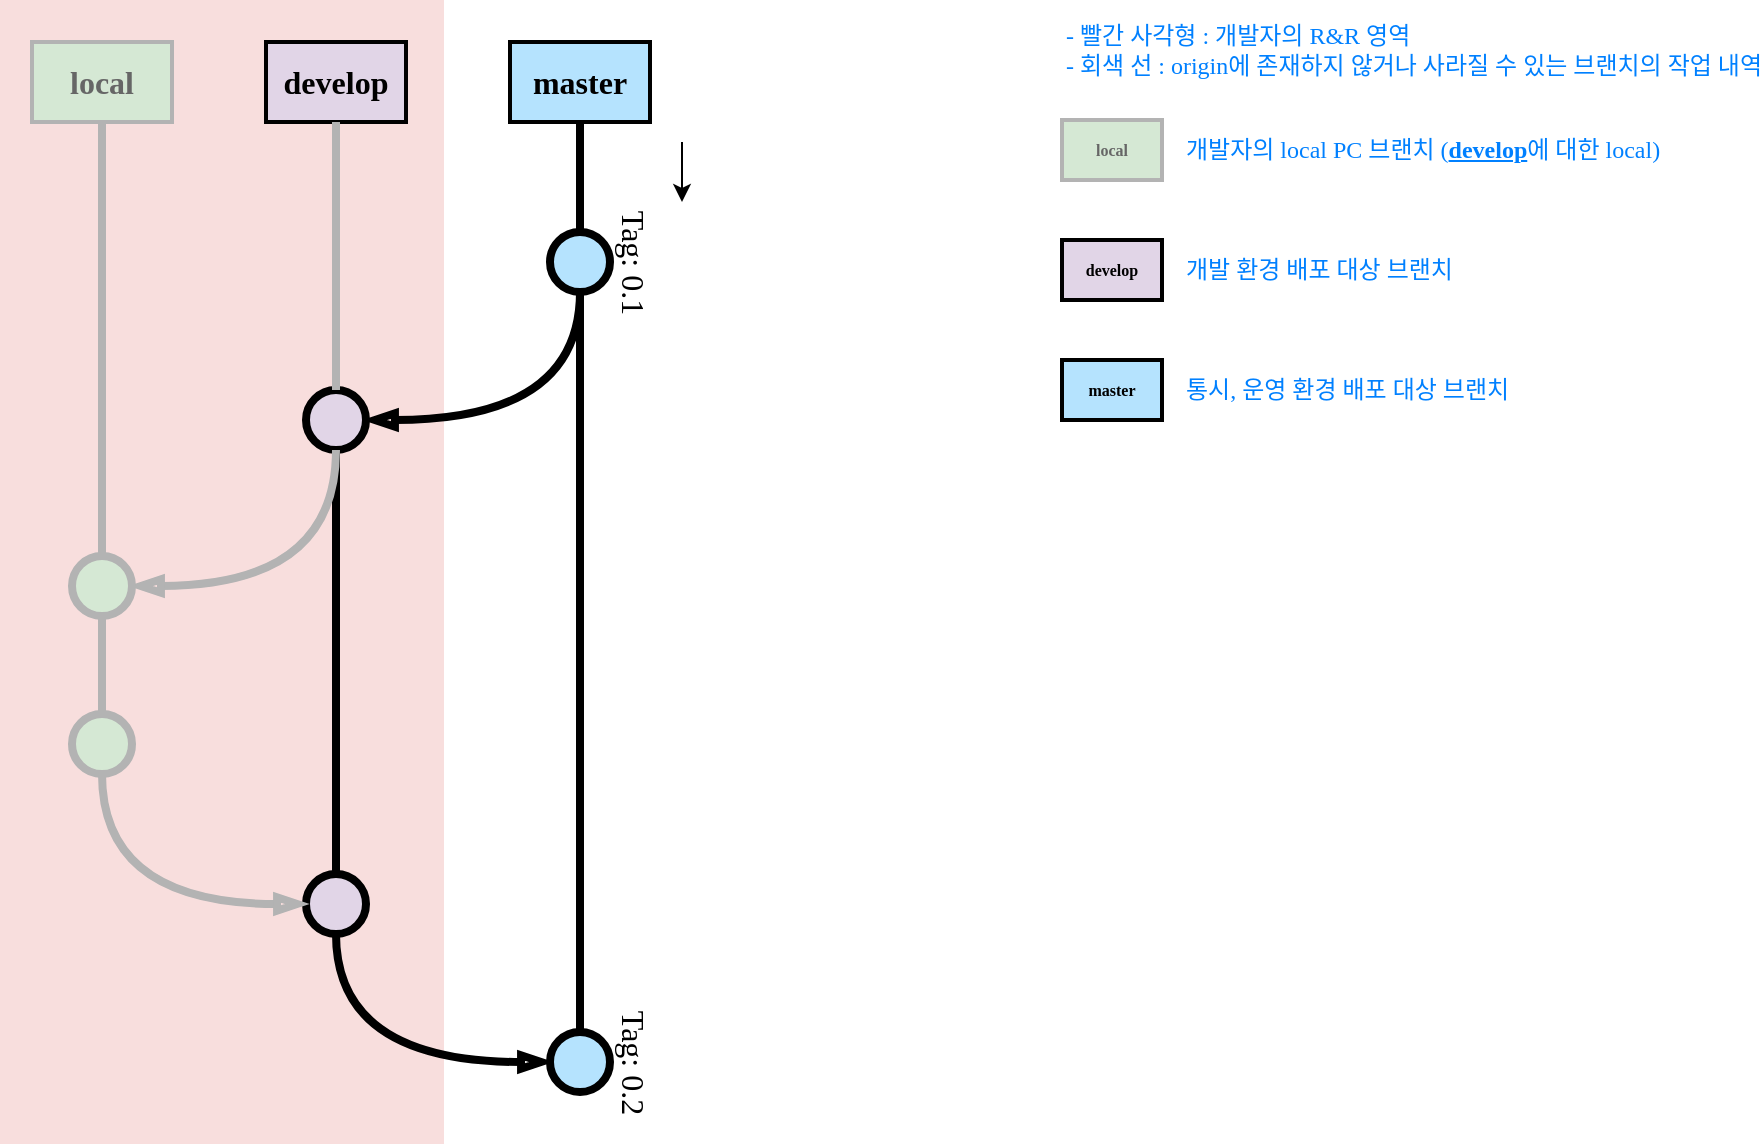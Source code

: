 <mxfile version="20.8.23" type="github" pages="6">
  <diagram id="53IQXVl9icCSp_Kw3Ib1" name="[개발자] AS-IS">
    <mxGraphModel dx="1130" dy="1965" grid="1" gridSize="10" guides="1" tooltips="1" connect="1" arrows="1" fold="1" page="1" pageScale="1" pageWidth="1100" pageHeight="850" math="0" shadow="0">
      <root>
        <mxCell id="0" />
        <mxCell id="1" parent="0" />
        <mxCell id="S9xMKE54EyZnnVFfyvD--3" value="" style="rounded=0;whiteSpace=wrap;html=1;labelBackgroundColor=#ffcccc;labelBorderColor=none;strokeColor=#f8dedd;strokeWidth=2;fontFamily=LINE Seed;fontSource=https%3A%2F%2Fcdn.jsdelivr.net%2Fgh%2Fprojectnoonnu%2Fnoonfonts_11-01%401.0%2FLINESeedKR-Bd.woff2;fontSize=16;fillColor=#F8DEDD;" vertex="1" parent="1">
          <mxGeometry x="430" y="-250" width="220" height="570" as="geometry" />
        </mxCell>
        <mxCell id="uWUnNED6HEl2aK5fdaIb-10" value="Tag: 0.1" style="verticalLabelPosition=top;verticalAlign=bottom;html=1;strokeWidth=4;shape=mxgraph.flowchart.on-page_reference;plain-blue;gradientColor=none;fillColor=#B5E3Fe;strokeColor=#000000;fontFamily=LINE Seed;fontSource=https%3A%2F%2Fcdn.jsdelivr.net%2Fgh%2Fprojectnoonnu%2Fnoonfonts_11-01%401.0%2FLINESeedKR-Bd.woff2;rotation=90;container=0;labelPosition=center;align=center;fontSize=16;" parent="1" vertex="1">
          <mxGeometry x="704" y="-135" width="30" height="30" as="geometry" />
        </mxCell>
        <mxCell id="uWUnNED6HEl2aK5fdaIb-12" value="" style="edgeStyle=orthogonalEdgeStyle;rounded=0;html=1;jettySize=auto;orthogonalLoop=1;strokeWidth=4;endArrow=none;endFill=0;fontFamily=LINE Seed;fontSource=https%3A%2F%2Fcdn.jsdelivr.net%2Fgh%2Fprojectnoonnu%2Fnoonfonts_11-01%401.0%2FLINESeedKR-Bd.woff2;fontSize=16;exitX=0.5;exitY=1;exitDx=0;exitDy=0;" parent="1" target="uWUnNED6HEl2aK5fdaIb-10" edge="1" source="uWUnNED6HEl2aK5fdaIb-13">
          <mxGeometry x="721" y="-124" as="geometry">
            <mxPoint x="719" y="-180" as="sourcePoint" />
          </mxGeometry>
        </mxCell>
        <mxCell id="uWUnNED6HEl2aK5fdaIb-15" value="" style="verticalLabelPosition=bottom;verticalAlign=top;html=1;strokeWidth=4;shape=mxgraph.flowchart.on-page_reference;plain-purple;gradientColor=none;strokeColor=#000000;fillColor=#E1D5E7;fontFamily=LINE Seed;fontColor=#e1d5e7;fontSource=https%3A%2F%2Fcdn.jsdelivr.net%2Fgh%2Fprojectnoonnu%2Fnoonfonts_11-01%401.0%2FLINESeedKR-Bd.woff2;rotation=90;container=0;fontSize=16;" parent="1" vertex="1">
          <mxGeometry x="582" y="-56" width="30" height="30" as="geometry" />
        </mxCell>
        <mxCell id="uWUnNED6HEl2aK5fdaIb-9" style="edgeStyle=orthogonalEdgeStyle;curved=1;rounded=0;html=1;exitX=1;exitY=0.5;exitPerimeter=0;entryX=0.5;entryY=0;entryPerimeter=0;endArrow=blockThin;endFill=0;jettySize=auto;orthogonalLoop=1;strokeWidth=4;fontSize=16;fontFamily=LINE Seed;fontSource=https%3A%2F%2Fcdn.jsdelivr.net%2Fgh%2Fprojectnoonnu%2Fnoonfonts_11-01%401.0%2FLINESeedKR-Bd.woff2;entryDx=0;entryDy=0;" parent="1" source="uWUnNED6HEl2aK5fdaIb-10" target="uWUnNED6HEl2aK5fdaIb-15" edge="1">
          <mxGeometry relative="1" as="geometry" />
        </mxCell>
        <mxCell id="uWUnNED6HEl2aK5fdaIb-17" value="" style="verticalLabelPosition=bottom;verticalAlign=top;html=1;strokeWidth=4;shape=mxgraph.flowchart.on-page_reference;plain-purple;gradientColor=none;strokeColor=#000000;fillColor=#E1D5E7;fontFamily=LINE Seed;fontSource=https%3A%2F%2Fcdn.jsdelivr.net%2Fgh%2Fprojectnoonnu%2Fnoonfonts_11-01%401.0%2FLINESeedKR-Bd.woff2;rotation=90;container=0;fontSize=16;" parent="1" vertex="1">
          <mxGeometry x="582" y="186" width="30" height="30" as="geometry" />
        </mxCell>
        <mxCell id="uWUnNED6HEl2aK5fdaIb-14" style="edgeStyle=orthogonalEdgeStyle;curved=1;rounded=0;html=1;exitX=1;exitY=0.5;exitPerimeter=0;endArrow=none;endFill=0;jettySize=auto;orthogonalLoop=1;strokeWidth=4;fontSize=16;fontFamily=LINE Seed;fontSource=https%3A%2F%2Fcdn.jsdelivr.net%2Fgh%2Fprojectnoonnu%2Fnoonfonts_11-01%401.0%2FLINESeedKR-Bd.woff2;" parent="1" source="uWUnNED6HEl2aK5fdaIb-15" target="uWUnNED6HEl2aK5fdaIb-17" edge="1">
          <mxGeometry relative="1" as="geometry" />
        </mxCell>
        <mxCell id="uWUnNED6HEl2aK5fdaIb-75" style="edgeStyle=orthogonalEdgeStyle;rounded=0;orthogonalLoop=1;jettySize=auto;html=1;entryX=1;entryY=0.5;entryDx=0;entryDy=0;entryPerimeter=0;endArrow=none;endFill=0;strokeWidth=4;curved=1;fontFamily=LINE Seed;startArrow=blockThin;startFill=0;fontSource=https%3A%2F%2Fcdn.jsdelivr.net%2Fgh%2Fprojectnoonnu%2Fnoonfonts_11-01%401.0%2FLINESeedKR-Bd.woff2;fontColor=#B3B3B3;strokeColor=#B3B3B3;fontSize=16;" parent="1" source="uWUnNED6HEl2aK5fdaIb-69" target="uWUnNED6HEl2aK5fdaIb-15" edge="1">
          <mxGeometry relative="1" as="geometry" />
        </mxCell>
        <mxCell id="uWUnNED6HEl2aK5fdaIb-69" value="" style="verticalLabelPosition=bottom;verticalAlign=top;html=1;strokeWidth=4;shape=mxgraph.flowchart.on-page_reference;plain-purple;gradientColor=none;strokeColor=#B3B3B3;fillColor=#D5E8D4;fontFamily=LINE Seed;fontSource=https%3A%2F%2Fcdn.jsdelivr.net%2Fgh%2Fprojectnoonnu%2Fnoonfonts_11-01%401.0%2FLINESeedKR-Bd.woff2;rotation=90;container=0;fontColor=#B3B3B3;fontSize=16;" parent="1" vertex="1">
          <mxGeometry x="465" y="27" width="30" height="30" as="geometry" />
        </mxCell>
        <mxCell id="uWUnNED6HEl2aK5fdaIb-70" value="" style="verticalLabelPosition=bottom;verticalAlign=top;html=1;strokeWidth=4;shape=mxgraph.flowchart.on-page_reference;plain-purple;gradientColor=none;strokeColor=#B3B3B3;fillColor=#D5E8D4;fontFamily=LINE Seed;fontSource=https%3A%2F%2Fcdn.jsdelivr.net%2Fgh%2Fprojectnoonnu%2Fnoonfonts_11-01%401.0%2FLINESeedKR-Bd.woff2;rotation=90;container=0;fontColor=#B3B3B3;fontSize=16;" parent="1" vertex="1">
          <mxGeometry x="465" y="106" width="30" height="30" as="geometry" />
        </mxCell>
        <mxCell id="uWUnNED6HEl2aK5fdaIb-71" value="" style="edgeStyle=orthogonalEdgeStyle;rounded=0;orthogonalLoop=1;jettySize=auto;html=1;endArrow=none;endFill=0;strokeWidth=4;fontFamily=LINE Seed;fontSource=https%3A%2F%2Fcdn.jsdelivr.net%2Fgh%2Fprojectnoonnu%2Fnoonfonts_11-01%401.0%2FLINESeedKR-Bd.woff2;fontColor=#B3B3B3;strokeColor=#B3B3B3;fontSize=16;" parent="1" source="uWUnNED6HEl2aK5fdaIb-69" target="uWUnNED6HEl2aK5fdaIb-70" edge="1">
          <mxGeometry relative="1" as="geometry" />
        </mxCell>
        <mxCell id="9hBKPDzoitwpIBdzFDQ7-16" value="Tag: 0.2" style="verticalLabelPosition=top;verticalAlign=bottom;html=1;strokeWidth=4;shape=mxgraph.flowchart.on-page_reference;plain-blue;gradientColor=none;strokeColor=#000000;fillColor=#B5E3FE;fontFamily=LINE Seed;fontSource=https%3A%2F%2Fcdn.jsdelivr.net%2Fgh%2Fprojectnoonnu%2Fnoonfonts_11-01%401.0%2FLINESeedKR-Bd.woff2;rotation=90;container=0;labelPosition=center;align=center;fontSize=16;" parent="1" vertex="1">
          <mxGeometry x="704" y="265" width="30" height="30" as="geometry" />
        </mxCell>
        <mxCell id="dSUTmSiw0o1QyCeKMy4D-2" style="edgeStyle=orthogonalEdgeStyle;rounded=0;orthogonalLoop=1;jettySize=auto;html=1;entryX=0.5;entryY=1;entryDx=0;entryDy=0;entryPerimeter=0;endArrow=blockThin;endFill=0;strokeWidth=4;curved=1;fontFamily=LINE Seed;fontSource=https%3A%2F%2Fcdn.jsdelivr.net%2Fgh%2Fprojectnoonnu%2Fnoonfonts_11-01%401.0%2FLINESeedKR-Bd.woff2;exitX=1;exitY=0.5;exitDx=0;exitDy=0;exitPerimeter=0;fontColor=#B3B3B3;strokeColor=#B3B3B3;fontSize=16;" parent="1" target="uWUnNED6HEl2aK5fdaIb-17" edge="1" source="uWUnNED6HEl2aK5fdaIb-70">
          <mxGeometry relative="1" as="geometry">
            <mxPoint x="513" y="194" as="sourcePoint" />
            <mxPoint x="593" y="241" as="targetPoint" />
          </mxGeometry>
        </mxCell>
        <mxCell id="uWUnNED6HEl2aK5fdaIb-8" value="" style="edgeStyle=orthogonalEdgeStyle;rounded=0;html=1;jettySize=auto;orthogonalLoop=1;plain-blue;endArrow=none;endFill=0;strokeWidth=4;strokeColor=#000000;entryX=0;entryY=0.5;entryDx=0;entryDy=0;entryPerimeter=0;fontFamily=LINE Seed;fontSource=https%3A%2F%2Fcdn.jsdelivr.net%2Fgh%2Fprojectnoonnu%2Fnoonfonts_11-01%401.0%2FLINESeedKR-Bd.woff2;fontSize=16;" parent="1" source="uWUnNED6HEl2aK5fdaIb-10" target="9hBKPDzoitwpIBdzFDQ7-16" edge="1">
          <mxGeometry x="721" y="-59" as="geometry">
            <mxPoint x="721" y="91" as="targetPoint" />
          </mxGeometry>
        </mxCell>
        <mxCell id="dSUTmSiw0o1QyCeKMy4D-8" style="edgeStyle=orthogonalEdgeStyle;rounded=0;orthogonalLoop=1;jettySize=auto;html=1;endArrow=blockThin;endFill=0;strokeWidth=4;curved=1;fontFamily=LINE Seed;exitX=1;exitY=0.5;exitDx=0;exitDy=0;exitPerimeter=0;entryX=0.5;entryY=1;entryDx=0;entryDy=0;entryPerimeter=0;fontSource=https%3A%2F%2Fcdn.jsdelivr.net%2Fgh%2Fprojectnoonnu%2Fnoonfonts_11-01%401.0%2FLINESeedKR-Bd.woff2;fontSize=16;" parent="1" source="uWUnNED6HEl2aK5fdaIb-17" target="9hBKPDzoitwpIBdzFDQ7-16" edge="1">
          <mxGeometry relative="1" as="geometry">
            <mxPoint x="602" y="293" as="sourcePoint" />
            <mxPoint x="648" y="269" as="targetPoint" />
          </mxGeometry>
        </mxCell>
        <mxCell id="uWUnNED6HEl2aK5fdaIb-76" value="local" style="text;html=1;strokeColor=#b3b3b3;fillColor=#d5e8d4;align=center;verticalAlign=middle;whiteSpace=wrap;overflow=hidden;fontSize=16;fontStyle=1;fontFamily=LINE Seed;fontSource=https%3A%2F%2Fcdn.jsdelivr.net%2Fgh%2Fprojectnoonnu%2Fnoonfonts_11-01%401.0%2FLINESeedKR-Bd.woff2;rotation=0;container=0;fontColor=#666666;strokeWidth=2;labelBorderColor=none;gradientColor=none;" parent="1" vertex="1">
          <mxGeometry x="445" y="-230" width="70" height="40" as="geometry" />
        </mxCell>
        <mxCell id="uWUnNED6HEl2aK5fdaIb-20" value="develop" style="text;html=1;strokeColor=default;fillColor=#e1d5e7;align=center;verticalAlign=middle;whiteSpace=wrap;overflow=hidden;fontSize=16;fontStyle=1;fontFamily=LINE Seed;fontSource=https%3A%2F%2Fcdn.jsdelivr.net%2Fgh%2Fprojectnoonnu%2Fnoonfonts_11-01%401.0%2FLINESeedKR-Bd.woff2;rotation=0;container=0;strokeWidth=2;" parent="1" vertex="1">
          <mxGeometry x="562" y="-230" width="70" height="40" as="geometry" />
        </mxCell>
        <mxCell id="uWUnNED6HEl2aK5fdaIb-13" value="master" style="text;html=1;strokeColor=default;fillColor=#b5e3fe;align=center;verticalAlign=middle;whiteSpace=wrap;overflow=hidden;fontSize=16;fontStyle=1;fontFamily=LINE Seed;fontSource=https%3A%2F%2Fcdn.jsdelivr.net%2Fgh%2Fprojectnoonnu%2Fnoonfonts_11-01%401.0%2FLINESeedKR-Bd.woff2;rotation=0;container=0;strokeWidth=2;" parent="1" vertex="1">
          <mxGeometry x="684" y="-230" width="70" height="40" as="geometry" />
        </mxCell>
        <mxCell id="eunuxtPJ5ODyJM5l84s7-7" value="" style="edgeStyle=orthogonalEdgeStyle;rounded=0;html=1;jettySize=auto;orthogonalLoop=1;strokeWidth=4;endArrow=none;endFill=0;fontFamily=LINE Seed;fontSource=https%3A%2F%2Fcdn.jsdelivr.net%2Fgh%2Fprojectnoonnu%2Fnoonfonts_11-01%401.0%2FLINESeedKR-Bd.woff2;entryX=0;entryY=0.5;entryDx=0;entryDy=0;entryPerimeter=0;fontColor=#B3B3B3;strokeColor=#B3B3B3;labelPosition=left;verticalLabelPosition=middle;align=right;verticalAlign=middle;fontSize=16;exitX=0.5;exitY=1;exitDx=0;exitDy=0;" edge="1" parent="1" source="uWUnNED6HEl2aK5fdaIb-76" target="uWUnNED6HEl2aK5fdaIb-69">
          <mxGeometry x="-35" as="geometry">
            <mxPoint x="480" y="-170" as="sourcePoint" />
            <mxPoint x="483.5" y="-54" as="targetPoint" />
            <Array as="points" />
          </mxGeometry>
        </mxCell>
        <mxCell id="eunuxtPJ5ODyJM5l84s7-8" value="" style="edgeStyle=orthogonalEdgeStyle;rounded=0;html=1;jettySize=auto;orthogonalLoop=1;strokeWidth=4;endArrow=none;endFill=0;fontFamily=LINE Seed;fontSource=https%3A%2F%2Fcdn.jsdelivr.net%2Fgh%2Fprojectnoonnu%2Fnoonfonts_11-01%401.0%2FLINESeedKR-Bd.woff2;entryX=0;entryY=0.5;entryDx=0;entryDy=0;entryPerimeter=0;strokeColor=#B3B3B3;fontSize=16;exitX=0.5;exitY=1;exitDx=0;exitDy=0;" edge="1" parent="1" source="uWUnNED6HEl2aK5fdaIb-20" target="uWUnNED6HEl2aK5fdaIb-15">
          <mxGeometry x="2" as="geometry">
            <mxPoint x="597" y="-178" as="sourcePoint" />
            <mxPoint x="602.5" y="-54" as="targetPoint" />
          </mxGeometry>
        </mxCell>
        <mxCell id="S9xMKE54EyZnnVFfyvD--2" value="" style="endArrow=classic;html=1;rounded=0;strokeColor=#000000;fontFamily=LINE Seed;fontSource=https%3A%2F%2Fcdn.jsdelivr.net%2Fgh%2Fprojectnoonnu%2Fnoonfonts_11-01%401.0%2FLINESeedKR-Bd.woff2;fontSize=16;fontColor=#666666;" edge="1" parent="1">
          <mxGeometry width="50" height="50" relative="1" as="geometry">
            <mxPoint x="770" y="-180" as="sourcePoint" />
            <mxPoint x="770" y="-150" as="targetPoint" />
          </mxGeometry>
        </mxCell>
        <mxCell id="S9xMKE54EyZnnVFfyvD--4" value="- 빨간 사각형 : 개발자의 R&amp;amp;R 영역&lt;br style=&quot;border-color: var(--border-color);&quot;&gt;- 회색 선 : origin에 존재하지 않거나 사라질 수 있는 브랜치의 작업 내역&lt;br style=&quot;border-color: var(--border-color);&quot;&gt;" style="text;html=1;strokeColor=none;fillColor=none;align=left;verticalAlign=middle;whiteSpace=wrap;rounded=0;fontSize=12;fontFamily=LINE Seed;fontColor=#0080ff;" vertex="1" parent="1">
          <mxGeometry x="960" y="-241" width="350" height="30" as="geometry" />
        </mxCell>
        <mxCell id="IumN0VU9YuX2TN0IcqZh-6" value="" style="group" vertex="1" connectable="0" parent="1">
          <mxGeometry x="960" y="-191" width="50" height="150" as="geometry" />
        </mxCell>
        <mxCell id="IumN0VU9YuX2TN0IcqZh-2" value="local" style="text;html=1;strokeColor=#b3b3b3;fillColor=#d5e8d4;align=center;verticalAlign=middle;whiteSpace=wrap;overflow=hidden;fontSize=8;fontStyle=1;fontFamily=LINE Seed;fontSource=https%3A%2F%2Fcdn.jsdelivr.net%2Fgh%2Fprojectnoonnu%2Fnoonfonts_11-01%401.0%2FLINESeedKR-Bd.woff2;rotation=0;container=0;fontColor=#666666;strokeWidth=2;labelBorderColor=none;gradientColor=none;" vertex="1" parent="IumN0VU9YuX2TN0IcqZh-6">
          <mxGeometry width="50" height="30" as="geometry" />
        </mxCell>
        <mxCell id="IumN0VU9YuX2TN0IcqZh-3" value="develop" style="text;html=1;strokeColor=default;fillColor=#e1d5e7;align=center;verticalAlign=middle;whiteSpace=wrap;overflow=hidden;fontSize=8;fontStyle=1;fontFamily=LINE Seed;fontSource=https%3A%2F%2Fcdn.jsdelivr.net%2Fgh%2Fprojectnoonnu%2Fnoonfonts_11-01%401.0%2FLINESeedKR-Bd.woff2;rotation=0;container=0;strokeWidth=2;" vertex="1" parent="IumN0VU9YuX2TN0IcqZh-6">
          <mxGeometry y="60" width="50" height="30" as="geometry" />
        </mxCell>
        <mxCell id="IumN0VU9YuX2TN0IcqZh-4" value="master" style="text;html=1;strokeColor=default;fillColor=#b5e3fe;align=center;verticalAlign=middle;whiteSpace=wrap;overflow=hidden;fontSize=8;fontStyle=1;fontFamily=LINE Seed;fontSource=https%3A%2F%2Fcdn.jsdelivr.net%2Fgh%2Fprojectnoonnu%2Fnoonfonts_11-01%401.0%2FLINESeedKR-Bd.woff2;rotation=0;container=0;strokeWidth=2;" vertex="1" parent="IumN0VU9YuX2TN0IcqZh-6">
          <mxGeometry y="120" width="50" height="30" as="geometry" />
        </mxCell>
        <mxCell id="IumN0VU9YuX2TN0IcqZh-7" value="개발자의 local PC 브랜치 (&lt;b&gt;&lt;u&gt;develop&lt;/u&gt;&lt;/b&gt;에 대한 local)" style="text;html=1;strokeColor=none;fillColor=none;align=left;verticalAlign=middle;whiteSpace=wrap;rounded=0;fontSize=12;fontFamily=LINE Seed;fontColor=#0080ff;" vertex="1" parent="1">
          <mxGeometry x="1020" y="-191" width="280" height="30" as="geometry" />
        </mxCell>
        <mxCell id="IumN0VU9YuX2TN0IcqZh-8" value="개발 환경 배포 대상 브랜치" style="text;html=1;strokeColor=none;fillColor=none;align=left;verticalAlign=middle;whiteSpace=wrap;rounded=0;fontSize=12;fontFamily=LINE Seed;fontColor=#0080ff;" vertex="1" parent="1">
          <mxGeometry x="1020" y="-131" width="245" height="30" as="geometry" />
        </mxCell>
        <mxCell id="IumN0VU9YuX2TN0IcqZh-10" value="통시, 운영 환경 배포 대상 브랜치" style="text;html=1;strokeColor=none;fillColor=none;align=left;verticalAlign=middle;whiteSpace=wrap;rounded=0;fontSize=12;fontFamily=LINE Seed;fontColor=#0080ff;" vertex="1" parent="1">
          <mxGeometry x="1020" y="-71" width="245" height="30" as="geometry" />
        </mxCell>
      </root>
    </mxGraphModel>
  </diagram>
  <diagram name="[PL] AS-IS" id="tPSktaLw6JeCv0FkYbRf">
    <mxGraphModel dx="1130" dy="1965" grid="1" gridSize="10" guides="1" tooltips="1" connect="1" arrows="1" fold="1" page="1" pageScale="1" pageWidth="1100" pageHeight="850" math="0" shadow="0">
      <root>
        <mxCell id="p7uyeLxGc2uQ2dMEtMei-0" />
        <mxCell id="p7uyeLxGc2uQ2dMEtMei-1" parent="p7uyeLxGc2uQ2dMEtMei-0" />
        <mxCell id="p7uyeLxGc2uQ2dMEtMei-2" value="" style="rounded=0;whiteSpace=wrap;html=1;labelBackgroundColor=#ffcccc;labelBorderColor=none;strokeColor=#d7e2e5;strokeWidth=2;fontFamily=LINE Seed;fontSource=https%3A%2F%2Fcdn.jsdelivr.net%2Fgh%2Fprojectnoonnu%2Fnoonfonts_11-01%401.0%2FLINESeedKR-Bd.woff2;fontSize=16;fillColor=#d7e2e5;" vertex="1" parent="p7uyeLxGc2uQ2dMEtMei-1">
          <mxGeometry x="547" y="-250" width="233" height="570" as="geometry" />
        </mxCell>
        <mxCell id="p7uyeLxGc2uQ2dMEtMei-3" value="Tag: 0.1" style="verticalLabelPosition=top;verticalAlign=bottom;html=1;strokeWidth=4;shape=mxgraph.flowchart.on-page_reference;plain-blue;gradientColor=none;fillColor=#B5E3Fe;strokeColor=#000000;fontFamily=LINE Seed;fontSource=https%3A%2F%2Fcdn.jsdelivr.net%2Fgh%2Fprojectnoonnu%2Fnoonfonts_11-01%401.0%2FLINESeedKR-Bd.woff2;rotation=90;container=0;labelPosition=center;align=center;fontSize=16;" vertex="1" parent="p7uyeLxGc2uQ2dMEtMei-1">
          <mxGeometry x="704" y="-135" width="30" height="30" as="geometry" />
        </mxCell>
        <mxCell id="p7uyeLxGc2uQ2dMEtMei-4" value="" style="edgeStyle=orthogonalEdgeStyle;rounded=0;html=1;jettySize=auto;orthogonalLoop=1;strokeWidth=4;endArrow=none;endFill=0;fontFamily=LINE Seed;fontSource=https%3A%2F%2Fcdn.jsdelivr.net%2Fgh%2Fprojectnoonnu%2Fnoonfonts_11-01%401.0%2FLINESeedKR-Bd.woff2;fontSize=16;exitX=0.5;exitY=1;exitDx=0;exitDy=0;" edge="1" parent="p7uyeLxGc2uQ2dMEtMei-1" source="p7uyeLxGc2uQ2dMEtMei-19" target="p7uyeLxGc2uQ2dMEtMei-3">
          <mxGeometry x="721" y="-124" as="geometry">
            <mxPoint x="719" y="-180" as="sourcePoint" />
          </mxGeometry>
        </mxCell>
        <mxCell id="p7uyeLxGc2uQ2dMEtMei-5" value="" style="verticalLabelPosition=bottom;verticalAlign=top;html=1;strokeWidth=4;shape=mxgraph.flowchart.on-page_reference;plain-purple;gradientColor=none;strokeColor=#000000;fillColor=#E1D5E7;fontFamily=LINE Seed;fontColor=#e1d5e7;fontSource=https%3A%2F%2Fcdn.jsdelivr.net%2Fgh%2Fprojectnoonnu%2Fnoonfonts_11-01%401.0%2FLINESeedKR-Bd.woff2;rotation=90;container=0;fontSize=16;" vertex="1" parent="p7uyeLxGc2uQ2dMEtMei-1">
          <mxGeometry x="582" y="-56" width="30" height="30" as="geometry" />
        </mxCell>
        <mxCell id="p7uyeLxGc2uQ2dMEtMei-6" style="edgeStyle=orthogonalEdgeStyle;curved=1;rounded=0;html=1;exitX=1;exitY=0.5;exitPerimeter=0;entryX=0.5;entryY=0;entryPerimeter=0;endArrow=blockThin;endFill=0;jettySize=auto;orthogonalLoop=1;strokeWidth=4;fontSize=16;fontFamily=LINE Seed;fontSource=https%3A%2F%2Fcdn.jsdelivr.net%2Fgh%2Fprojectnoonnu%2Fnoonfonts_11-01%401.0%2FLINESeedKR-Bd.woff2;entryDx=0;entryDy=0;" edge="1" parent="p7uyeLxGc2uQ2dMEtMei-1" source="p7uyeLxGc2uQ2dMEtMei-3" target="p7uyeLxGc2uQ2dMEtMei-5">
          <mxGeometry relative="1" as="geometry" />
        </mxCell>
        <mxCell id="p7uyeLxGc2uQ2dMEtMei-7" value="" style="verticalLabelPosition=bottom;verticalAlign=top;html=1;strokeWidth=4;shape=mxgraph.flowchart.on-page_reference;plain-purple;gradientColor=none;strokeColor=#000000;fillColor=#E1D5E7;fontFamily=LINE Seed;fontSource=https%3A%2F%2Fcdn.jsdelivr.net%2Fgh%2Fprojectnoonnu%2Fnoonfonts_11-01%401.0%2FLINESeedKR-Bd.woff2;rotation=90;container=0;fontSize=16;" vertex="1" parent="p7uyeLxGc2uQ2dMEtMei-1">
          <mxGeometry x="582" y="186" width="30" height="30" as="geometry" />
        </mxCell>
        <mxCell id="p7uyeLxGc2uQ2dMEtMei-8" style="edgeStyle=orthogonalEdgeStyle;curved=1;rounded=0;html=1;exitX=1;exitY=0.5;exitPerimeter=0;endArrow=none;endFill=0;jettySize=auto;orthogonalLoop=1;strokeWidth=4;fontSize=16;fontFamily=LINE Seed;fontSource=https%3A%2F%2Fcdn.jsdelivr.net%2Fgh%2Fprojectnoonnu%2Fnoonfonts_11-01%401.0%2FLINESeedKR-Bd.woff2;" edge="1" parent="p7uyeLxGc2uQ2dMEtMei-1" source="p7uyeLxGc2uQ2dMEtMei-5" target="p7uyeLxGc2uQ2dMEtMei-7">
          <mxGeometry relative="1" as="geometry" />
        </mxCell>
        <mxCell id="p7uyeLxGc2uQ2dMEtMei-9" style="edgeStyle=orthogonalEdgeStyle;rounded=0;orthogonalLoop=1;jettySize=auto;html=1;entryX=1;entryY=0.5;entryDx=0;entryDy=0;entryPerimeter=0;endArrow=none;endFill=0;strokeWidth=4;curved=1;fontFamily=LINE Seed;startArrow=blockThin;startFill=0;fontSource=https%3A%2F%2Fcdn.jsdelivr.net%2Fgh%2Fprojectnoonnu%2Fnoonfonts_11-01%401.0%2FLINESeedKR-Bd.woff2;fontColor=#B3B3B3;strokeColor=#B3B3B3;fontSize=16;" edge="1" parent="p7uyeLxGc2uQ2dMEtMei-1" source="p7uyeLxGc2uQ2dMEtMei-10" target="p7uyeLxGc2uQ2dMEtMei-5">
          <mxGeometry relative="1" as="geometry" />
        </mxCell>
        <mxCell id="p7uyeLxGc2uQ2dMEtMei-10" value="" style="verticalLabelPosition=bottom;verticalAlign=top;html=1;strokeWidth=4;shape=mxgraph.flowchart.on-page_reference;plain-purple;gradientColor=none;strokeColor=#B3B3B3;fillColor=#D5E8D4;fontFamily=LINE Seed;fontSource=https%3A%2F%2Fcdn.jsdelivr.net%2Fgh%2Fprojectnoonnu%2Fnoonfonts_11-01%401.0%2FLINESeedKR-Bd.woff2;rotation=90;container=0;fontColor=#B3B3B3;fontSize=16;" vertex="1" parent="p7uyeLxGc2uQ2dMEtMei-1">
          <mxGeometry x="465" y="27" width="30" height="30" as="geometry" />
        </mxCell>
        <mxCell id="p7uyeLxGc2uQ2dMEtMei-11" value="" style="verticalLabelPosition=bottom;verticalAlign=top;html=1;strokeWidth=4;shape=mxgraph.flowchart.on-page_reference;plain-purple;gradientColor=none;strokeColor=#B3B3B3;fillColor=#D5E8D4;fontFamily=LINE Seed;fontSource=https%3A%2F%2Fcdn.jsdelivr.net%2Fgh%2Fprojectnoonnu%2Fnoonfonts_11-01%401.0%2FLINESeedKR-Bd.woff2;rotation=90;container=0;fontColor=#B3B3B3;fontSize=16;" vertex="1" parent="p7uyeLxGc2uQ2dMEtMei-1">
          <mxGeometry x="465" y="106" width="30" height="30" as="geometry" />
        </mxCell>
        <mxCell id="p7uyeLxGc2uQ2dMEtMei-12" value="" style="edgeStyle=orthogonalEdgeStyle;rounded=0;orthogonalLoop=1;jettySize=auto;html=1;endArrow=none;endFill=0;strokeWidth=4;fontFamily=LINE Seed;fontSource=https%3A%2F%2Fcdn.jsdelivr.net%2Fgh%2Fprojectnoonnu%2Fnoonfonts_11-01%401.0%2FLINESeedKR-Bd.woff2;fontColor=#B3B3B3;strokeColor=#B3B3B3;fontSize=16;" edge="1" parent="p7uyeLxGc2uQ2dMEtMei-1" source="p7uyeLxGc2uQ2dMEtMei-10" target="p7uyeLxGc2uQ2dMEtMei-11">
          <mxGeometry relative="1" as="geometry" />
        </mxCell>
        <mxCell id="p7uyeLxGc2uQ2dMEtMei-13" value="Tag: 0.2" style="verticalLabelPosition=top;verticalAlign=bottom;html=1;strokeWidth=4;shape=mxgraph.flowchart.on-page_reference;plain-blue;gradientColor=none;strokeColor=#000000;fillColor=#B5E3FE;fontFamily=LINE Seed;fontSource=https%3A%2F%2Fcdn.jsdelivr.net%2Fgh%2Fprojectnoonnu%2Fnoonfonts_11-01%401.0%2FLINESeedKR-Bd.woff2;rotation=90;container=0;labelPosition=center;align=center;fontSize=16;" vertex="1" parent="p7uyeLxGc2uQ2dMEtMei-1">
          <mxGeometry x="704" y="265" width="30" height="30" as="geometry" />
        </mxCell>
        <mxCell id="p7uyeLxGc2uQ2dMEtMei-14" style="edgeStyle=orthogonalEdgeStyle;rounded=0;orthogonalLoop=1;jettySize=auto;html=1;entryX=0.5;entryY=1;entryDx=0;entryDy=0;entryPerimeter=0;endArrow=blockThin;endFill=0;strokeWidth=4;curved=1;fontFamily=LINE Seed;fontSource=https%3A%2F%2Fcdn.jsdelivr.net%2Fgh%2Fprojectnoonnu%2Fnoonfonts_11-01%401.0%2FLINESeedKR-Bd.woff2;exitX=1;exitY=0.5;exitDx=0;exitDy=0;exitPerimeter=0;fontColor=#B3B3B3;strokeColor=#B3B3B3;fontSize=16;" edge="1" parent="p7uyeLxGc2uQ2dMEtMei-1" source="p7uyeLxGc2uQ2dMEtMei-11" target="p7uyeLxGc2uQ2dMEtMei-7">
          <mxGeometry relative="1" as="geometry">
            <mxPoint x="513" y="194" as="sourcePoint" />
            <mxPoint x="593" y="241" as="targetPoint" />
          </mxGeometry>
        </mxCell>
        <mxCell id="p7uyeLxGc2uQ2dMEtMei-15" value="" style="edgeStyle=orthogonalEdgeStyle;rounded=0;html=1;jettySize=auto;orthogonalLoop=1;plain-blue;endArrow=none;endFill=0;strokeWidth=4;strokeColor=#000000;entryX=0;entryY=0.5;entryDx=0;entryDy=0;entryPerimeter=0;fontFamily=LINE Seed;fontSource=https%3A%2F%2Fcdn.jsdelivr.net%2Fgh%2Fprojectnoonnu%2Fnoonfonts_11-01%401.0%2FLINESeedKR-Bd.woff2;fontSize=16;" edge="1" parent="p7uyeLxGc2uQ2dMEtMei-1" source="p7uyeLxGc2uQ2dMEtMei-3" target="p7uyeLxGc2uQ2dMEtMei-13">
          <mxGeometry x="721" y="-59" as="geometry">
            <mxPoint x="721" y="91" as="targetPoint" />
          </mxGeometry>
        </mxCell>
        <mxCell id="p7uyeLxGc2uQ2dMEtMei-16" style="edgeStyle=orthogonalEdgeStyle;rounded=0;orthogonalLoop=1;jettySize=auto;html=1;endArrow=blockThin;endFill=0;strokeWidth=4;curved=1;fontFamily=LINE Seed;exitX=1;exitY=0.5;exitDx=0;exitDy=0;exitPerimeter=0;entryX=0.5;entryY=1;entryDx=0;entryDy=0;entryPerimeter=0;fontSource=https%3A%2F%2Fcdn.jsdelivr.net%2Fgh%2Fprojectnoonnu%2Fnoonfonts_11-01%401.0%2FLINESeedKR-Bd.woff2;fontSize=16;" edge="1" parent="p7uyeLxGc2uQ2dMEtMei-1" source="p7uyeLxGc2uQ2dMEtMei-7" target="p7uyeLxGc2uQ2dMEtMei-13">
          <mxGeometry relative="1" as="geometry">
            <mxPoint x="602" y="293" as="sourcePoint" />
            <mxPoint x="648" y="269" as="targetPoint" />
          </mxGeometry>
        </mxCell>
        <mxCell id="p7uyeLxGc2uQ2dMEtMei-17" value="local" style="text;html=1;strokeColor=#b3b3b3;fillColor=#d5e8d4;align=center;verticalAlign=middle;whiteSpace=wrap;overflow=hidden;fontSize=16;fontStyle=1;fontFamily=LINE Seed;fontSource=https%3A%2F%2Fcdn.jsdelivr.net%2Fgh%2Fprojectnoonnu%2Fnoonfonts_11-01%401.0%2FLINESeedKR-Bd.woff2;rotation=0;container=0;fontColor=#666666;strokeWidth=2;labelBorderColor=none;gradientColor=none;" vertex="1" parent="p7uyeLxGc2uQ2dMEtMei-1">
          <mxGeometry x="445" y="-230" width="70" height="40" as="geometry" />
        </mxCell>
        <mxCell id="p7uyeLxGc2uQ2dMEtMei-18" value="develop" style="text;html=1;strokeColor=default;fillColor=#e1d5e7;align=center;verticalAlign=middle;whiteSpace=wrap;overflow=hidden;fontSize=16;fontStyle=1;fontFamily=LINE Seed;fontSource=https%3A%2F%2Fcdn.jsdelivr.net%2Fgh%2Fprojectnoonnu%2Fnoonfonts_11-01%401.0%2FLINESeedKR-Bd.woff2;rotation=0;container=0;strokeWidth=2;" vertex="1" parent="p7uyeLxGc2uQ2dMEtMei-1">
          <mxGeometry x="562" y="-230" width="70" height="40" as="geometry" />
        </mxCell>
        <mxCell id="p7uyeLxGc2uQ2dMEtMei-19" value="master" style="text;html=1;strokeColor=default;fillColor=#b5e3fe;align=center;verticalAlign=middle;whiteSpace=wrap;overflow=hidden;fontSize=16;fontStyle=1;fontFamily=LINE Seed;fontSource=https%3A%2F%2Fcdn.jsdelivr.net%2Fgh%2Fprojectnoonnu%2Fnoonfonts_11-01%401.0%2FLINESeedKR-Bd.woff2;rotation=0;container=0;strokeWidth=2;" vertex="1" parent="p7uyeLxGc2uQ2dMEtMei-1">
          <mxGeometry x="684" y="-230" width="70" height="40" as="geometry" />
        </mxCell>
        <mxCell id="p7uyeLxGc2uQ2dMEtMei-20" value="" style="edgeStyle=orthogonalEdgeStyle;rounded=0;html=1;jettySize=auto;orthogonalLoop=1;strokeWidth=4;endArrow=none;endFill=0;fontFamily=LINE Seed;fontSource=https%3A%2F%2Fcdn.jsdelivr.net%2Fgh%2Fprojectnoonnu%2Fnoonfonts_11-01%401.0%2FLINESeedKR-Bd.woff2;entryX=0;entryY=0.5;entryDx=0;entryDy=0;entryPerimeter=0;fontColor=#B3B3B3;strokeColor=#B3B3B3;labelPosition=left;verticalLabelPosition=middle;align=right;verticalAlign=middle;fontSize=16;exitX=0.5;exitY=1;exitDx=0;exitDy=0;" edge="1" parent="p7uyeLxGc2uQ2dMEtMei-1" source="p7uyeLxGc2uQ2dMEtMei-17" target="p7uyeLxGc2uQ2dMEtMei-10">
          <mxGeometry x="-35" as="geometry">
            <mxPoint x="480" y="-170" as="sourcePoint" />
            <mxPoint x="483.5" y="-54" as="targetPoint" />
            <Array as="points" />
          </mxGeometry>
        </mxCell>
        <mxCell id="p7uyeLxGc2uQ2dMEtMei-21" value="" style="edgeStyle=orthogonalEdgeStyle;rounded=0;html=1;jettySize=auto;orthogonalLoop=1;strokeWidth=4;endArrow=none;endFill=0;fontFamily=LINE Seed;fontSource=https%3A%2F%2Fcdn.jsdelivr.net%2Fgh%2Fprojectnoonnu%2Fnoonfonts_11-01%401.0%2FLINESeedKR-Bd.woff2;entryX=0;entryY=0.5;entryDx=0;entryDy=0;entryPerimeter=0;strokeColor=#B3B3B3;fontSize=16;exitX=0.5;exitY=1;exitDx=0;exitDy=0;" edge="1" parent="p7uyeLxGc2uQ2dMEtMei-1" source="p7uyeLxGc2uQ2dMEtMei-18" target="p7uyeLxGc2uQ2dMEtMei-5">
          <mxGeometry x="2" as="geometry">
            <mxPoint x="597" y="-178" as="sourcePoint" />
            <mxPoint x="602.5" y="-54" as="targetPoint" />
          </mxGeometry>
        </mxCell>
        <mxCell id="p7uyeLxGc2uQ2dMEtMei-22" value="" style="endArrow=classic;html=1;rounded=0;strokeColor=#000000;fontFamily=LINE Seed;fontSource=https%3A%2F%2Fcdn.jsdelivr.net%2Fgh%2Fprojectnoonnu%2Fnoonfonts_11-01%401.0%2FLINESeedKR-Bd.woff2;fontSize=16;fontColor=#666666;" edge="1" parent="p7uyeLxGc2uQ2dMEtMei-1">
          <mxGeometry width="50" height="50" relative="1" as="geometry">
            <mxPoint x="770" y="-180" as="sourcePoint" />
            <mxPoint x="770" y="-150" as="targetPoint" />
          </mxGeometry>
        </mxCell>
        <mxCell id="p7uyeLxGc2uQ2dMEtMei-23" value="- 빨간 사각형 : 개발자의 R&amp;amp;R 영역&lt;br style=&quot;border-color: var(--border-color);&quot;&gt;- 회색 선 : origin에 존재하지 않거나 사라질 수 있는 브랜치의 작업 내역&lt;br style=&quot;border-color: var(--border-color);&quot;&gt;" style="text;html=1;strokeColor=none;fillColor=none;align=left;verticalAlign=middle;whiteSpace=wrap;rounded=0;fontSize=12;fontFamily=LINE Seed;fontColor=#0080ff;" vertex="1" parent="p7uyeLxGc2uQ2dMEtMei-1">
          <mxGeometry x="960" y="-241" width="350" height="30" as="geometry" />
        </mxCell>
        <mxCell id="p7uyeLxGc2uQ2dMEtMei-24" value="" style="group" vertex="1" connectable="0" parent="p7uyeLxGc2uQ2dMEtMei-1">
          <mxGeometry x="960" y="-191" width="50" height="150" as="geometry" />
        </mxCell>
        <mxCell id="p7uyeLxGc2uQ2dMEtMei-25" value="local" style="text;html=1;strokeColor=#b3b3b3;fillColor=#d5e8d4;align=center;verticalAlign=middle;whiteSpace=wrap;overflow=hidden;fontSize=8;fontStyle=1;fontFamily=LINE Seed;fontSource=https%3A%2F%2Fcdn.jsdelivr.net%2Fgh%2Fprojectnoonnu%2Fnoonfonts_11-01%401.0%2FLINESeedKR-Bd.woff2;rotation=0;container=0;fontColor=#666666;strokeWidth=2;labelBorderColor=none;gradientColor=none;" vertex="1" parent="p7uyeLxGc2uQ2dMEtMei-24">
          <mxGeometry width="50" height="30" as="geometry" />
        </mxCell>
        <mxCell id="p7uyeLxGc2uQ2dMEtMei-26" value="develop" style="text;html=1;strokeColor=default;fillColor=#e1d5e7;align=center;verticalAlign=middle;whiteSpace=wrap;overflow=hidden;fontSize=8;fontStyle=1;fontFamily=LINE Seed;fontSource=https%3A%2F%2Fcdn.jsdelivr.net%2Fgh%2Fprojectnoonnu%2Fnoonfonts_11-01%401.0%2FLINESeedKR-Bd.woff2;rotation=0;container=0;strokeWidth=2;" vertex="1" parent="p7uyeLxGc2uQ2dMEtMei-24">
          <mxGeometry y="60" width="50" height="30" as="geometry" />
        </mxCell>
        <mxCell id="p7uyeLxGc2uQ2dMEtMei-27" value="master" style="text;html=1;strokeColor=default;fillColor=#b5e3fe;align=center;verticalAlign=middle;whiteSpace=wrap;overflow=hidden;fontSize=8;fontStyle=1;fontFamily=LINE Seed;fontSource=https%3A%2F%2Fcdn.jsdelivr.net%2Fgh%2Fprojectnoonnu%2Fnoonfonts_11-01%401.0%2FLINESeedKR-Bd.woff2;rotation=0;container=0;strokeWidth=2;" vertex="1" parent="p7uyeLxGc2uQ2dMEtMei-24">
          <mxGeometry y="120" width="50" height="30" as="geometry" />
        </mxCell>
        <mxCell id="p7uyeLxGc2uQ2dMEtMei-28" value="개발자의 local PC 브랜치 (&lt;b&gt;&lt;u&gt;develop&lt;/u&gt;&lt;/b&gt;에 대한 local)" style="text;html=1;strokeColor=none;fillColor=none;align=left;verticalAlign=middle;whiteSpace=wrap;rounded=0;fontSize=12;fontFamily=LINE Seed;fontColor=#0080ff;" vertex="1" parent="p7uyeLxGc2uQ2dMEtMei-1">
          <mxGeometry x="1020" y="-191" width="280" height="30" as="geometry" />
        </mxCell>
        <mxCell id="p7uyeLxGc2uQ2dMEtMei-29" value="개발 환경 배포 대상 브랜치" style="text;html=1;strokeColor=none;fillColor=none;align=left;verticalAlign=middle;whiteSpace=wrap;rounded=0;fontSize=12;fontFamily=LINE Seed;fontColor=#0080ff;" vertex="1" parent="p7uyeLxGc2uQ2dMEtMei-1">
          <mxGeometry x="1020" y="-131" width="245" height="30" as="geometry" />
        </mxCell>
        <mxCell id="p7uyeLxGc2uQ2dMEtMei-30" value="통시, 운영 환경 배포 대상 브랜치" style="text;html=1;strokeColor=none;fillColor=none;align=left;verticalAlign=middle;whiteSpace=wrap;rounded=0;fontSize=12;fontFamily=LINE Seed;fontColor=#0080ff;" vertex="1" parent="p7uyeLxGc2uQ2dMEtMei-1">
          <mxGeometry x="1020" y="-71" width="245" height="30" as="geometry" />
        </mxCell>
      </root>
    </mxGraphModel>
  </diagram>
  <diagram name="[개발자] TO-BE 개발 완료" id="SYOjidEatdr2NxnCeFmk">
    <mxGraphModel dx="1130" dy="1965" grid="1" gridSize="10" guides="1" tooltips="1" connect="1" arrows="1" fold="1" page="1" pageScale="1" pageWidth="1100" pageHeight="850" math="0" shadow="0">
      <root>
        <mxCell id="VmFhHGzBgoIOYw3crCAJ-0" />
        <mxCell id="VmFhHGzBgoIOYw3crCAJ-1" parent="VmFhHGzBgoIOYw3crCAJ-0" />
        <mxCell id="VmFhHGzBgoIOYw3crCAJ-2" value="" style="rounded=0;whiteSpace=wrap;html=1;labelBackgroundColor=#ffcccc;labelBorderColor=none;strokeColor=#F8DEDD;strokeWidth=2;fontFamily=LINE Seed;fontSource=https%3A%2F%2Fcdn.jsdelivr.net%2Fgh%2Fprojectnoonnu%2Fnoonfonts_11-01%401.0%2FLINESeedKR-Bd.woff2;fontSize=16;fillColor=#F8DEDD;" vertex="1" parent="VmFhHGzBgoIOYw3crCAJ-1">
          <mxGeometry x="310" y="-241" width="340" height="721" as="geometry" />
        </mxCell>
        <mxCell id="VmFhHGzBgoIOYw3crCAJ-3" value="Tag: 0.1" style="verticalLabelPosition=top;verticalAlign=bottom;html=1;strokeWidth=4;shape=mxgraph.flowchart.on-page_reference;plain-blue;gradientColor=none;fillColor=#B5E3Fe;strokeColor=#000000;fontFamily=LINE Seed;fontSource=https%3A%2F%2Fcdn.jsdelivr.net%2Fgh%2Fprojectnoonnu%2Fnoonfonts_11-01%401.0%2FLINESeedKR-Bd.woff2;rotation=90;container=0;labelPosition=center;align=center;fontSize=16;" vertex="1" parent="VmFhHGzBgoIOYw3crCAJ-1">
          <mxGeometry x="704" y="-135" width="30" height="30" as="geometry" />
        </mxCell>
        <mxCell id="VmFhHGzBgoIOYw3crCAJ-4" value="" style="edgeStyle=orthogonalEdgeStyle;rounded=0;html=1;jettySize=auto;orthogonalLoop=1;strokeWidth=4;endArrow=none;endFill=0;fontFamily=LINE Seed;fontSource=https%3A%2F%2Fcdn.jsdelivr.net%2Fgh%2Fprojectnoonnu%2Fnoonfonts_11-01%401.0%2FLINESeedKR-Bd.woff2;fontSize=16;exitX=0.5;exitY=1;exitDx=0;exitDy=0;" edge="1" parent="VmFhHGzBgoIOYw3crCAJ-1" source="VmFhHGzBgoIOYw3crCAJ-19" target="VmFhHGzBgoIOYw3crCAJ-3">
          <mxGeometry x="721" y="-124" as="geometry">
            <mxPoint x="719" y="-180" as="sourcePoint" />
          </mxGeometry>
        </mxCell>
        <mxCell id="VmFhHGzBgoIOYw3crCAJ-5" value="" style="verticalLabelPosition=bottom;verticalAlign=top;html=1;strokeWidth=4;shape=mxgraph.flowchart.on-page_reference;plain-purple;gradientColor=none;strokeColor=#000000;fillColor=#E1D5E7;fontFamily=LINE Seed;fontColor=#e1d5e7;fontSource=https%3A%2F%2Fcdn.jsdelivr.net%2Fgh%2Fprojectnoonnu%2Fnoonfonts_11-01%401.0%2FLINESeedKR-Bd.woff2;rotation=90;container=0;fontSize=16;" vertex="1" parent="VmFhHGzBgoIOYw3crCAJ-1">
          <mxGeometry x="582" y="-56" width="30" height="30" as="geometry" />
        </mxCell>
        <mxCell id="VmFhHGzBgoIOYw3crCAJ-6" style="edgeStyle=orthogonalEdgeStyle;curved=1;rounded=0;html=1;exitX=1;exitY=0.5;exitPerimeter=0;entryX=0.5;entryY=0;entryPerimeter=0;endArrow=blockThin;endFill=0;jettySize=auto;orthogonalLoop=1;strokeWidth=4;fontSize=16;fontFamily=LINE Seed;fontSource=https%3A%2F%2Fcdn.jsdelivr.net%2Fgh%2Fprojectnoonnu%2Fnoonfonts_11-01%401.0%2FLINESeedKR-Bd.woff2;entryDx=0;entryDy=0;" edge="1" parent="VmFhHGzBgoIOYw3crCAJ-1" source="VmFhHGzBgoIOYw3crCAJ-3" target="VmFhHGzBgoIOYw3crCAJ-5">
          <mxGeometry relative="1" as="geometry" />
        </mxCell>
        <mxCell id="VmFhHGzBgoIOYw3crCAJ-7" value="" style="verticalLabelPosition=bottom;verticalAlign=top;html=1;strokeWidth=4;shape=mxgraph.flowchart.on-page_reference;plain-purple;gradientColor=none;strokeColor=#000000;fillColor=#E1D5E7;fontFamily=LINE Seed;fontSource=https%3A%2F%2Fcdn.jsdelivr.net%2Fgh%2Fprojectnoonnu%2Fnoonfonts_11-01%401.0%2FLINESeedKR-Bd.woff2;rotation=90;container=0;fontSize=16;dashed=1;dashPattern=1 4;" vertex="1" parent="VmFhHGzBgoIOYw3crCAJ-1">
          <mxGeometry x="582" y="344" width="30" height="30" as="geometry" />
        </mxCell>
        <mxCell id="VmFhHGzBgoIOYw3crCAJ-8" style="edgeStyle=orthogonalEdgeStyle;curved=1;rounded=0;html=1;exitX=1;exitY=0.5;exitPerimeter=0;endArrow=none;endFill=0;jettySize=auto;orthogonalLoop=1;strokeWidth=4;fontSize=16;fontFamily=LINE Seed;fontSource=https%3A%2F%2Fcdn.jsdelivr.net%2Fgh%2Fprojectnoonnu%2Fnoonfonts_11-01%401.0%2FLINESeedKR-Bd.woff2;" edge="1" parent="VmFhHGzBgoIOYw3crCAJ-1" source="VmFhHGzBgoIOYw3crCAJ-5" target="VmFhHGzBgoIOYw3crCAJ-7">
          <mxGeometry relative="1" as="geometry" />
        </mxCell>
        <mxCell id="VmFhHGzBgoIOYw3crCAJ-9" style="edgeStyle=orthogonalEdgeStyle;rounded=0;orthogonalLoop=1;jettySize=auto;html=1;entryX=1;entryY=0.5;entryDx=0;entryDy=0;entryPerimeter=0;endArrow=none;endFill=0;strokeWidth=4;curved=1;fontFamily=LINE Seed;startArrow=blockThin;startFill=0;fontSource=https%3A%2F%2Fcdn.jsdelivr.net%2Fgh%2Fprojectnoonnu%2Fnoonfonts_11-01%401.0%2FLINESeedKR-Bd.woff2;fontColor=#000000;strokeColor=#000000;fontSize=16;" edge="1" parent="VmFhHGzBgoIOYw3crCAJ-1" source="VmFhHGzBgoIOYw3crCAJ-10" target="VmFhHGzBgoIOYw3crCAJ-5">
          <mxGeometry relative="1" as="geometry" />
        </mxCell>
        <mxCell id="VmFhHGzBgoIOYw3crCAJ-10" value="" style="verticalLabelPosition=bottom;verticalAlign=top;html=1;strokeWidth=4;shape=mxgraph.flowchart.on-page_reference;plain-purple;gradientColor=none;strokeColor=#666666;fillColor=#FFCE9F;fontFamily=LINE Seed;fontSource=https%3A%2F%2Fcdn.jsdelivr.net%2Fgh%2Fprojectnoonnu%2Fnoonfonts_11-01%401.0%2FLINESeedKR-Bd.woff2;rotation=90;container=0;fontColor=#B3B3B3;fontSize=16;" vertex="1" parent="VmFhHGzBgoIOYw3crCAJ-1">
          <mxGeometry x="464" y="24" width="30" height="30" as="geometry" />
        </mxCell>
        <mxCell id="VmFhHGzBgoIOYw3crCAJ-11" value="" style="verticalLabelPosition=bottom;verticalAlign=top;html=1;strokeWidth=4;shape=mxgraph.flowchart.on-page_reference;plain-purple;gradientColor=none;strokeColor=#666666;fillColor=#FFCE9F;fontFamily=LINE Seed;fontSource=https%3A%2F%2Fcdn.jsdelivr.net%2Fgh%2Fprojectnoonnu%2Fnoonfonts_11-01%401.0%2FLINESeedKR-Bd.woff2;rotation=90;container=0;fontColor=#B3B3B3;fontSize=16;" vertex="1" parent="VmFhHGzBgoIOYw3crCAJ-1">
          <mxGeometry x="464" y="265" width="30" height="30" as="geometry" />
        </mxCell>
        <mxCell id="VmFhHGzBgoIOYw3crCAJ-12" value="" style="edgeStyle=orthogonalEdgeStyle;rounded=0;orthogonalLoop=1;jettySize=auto;html=1;endArrow=none;endFill=0;strokeWidth=4;fontFamily=LINE Seed;fontSource=https%3A%2F%2Fcdn.jsdelivr.net%2Fgh%2Fprojectnoonnu%2Fnoonfonts_11-01%401.0%2FLINESeedKR-Bd.woff2;fontColor=#B3B3B3;strokeColor=#666666;fontSize=16;" edge="1" parent="VmFhHGzBgoIOYw3crCAJ-1" source="VmFhHGzBgoIOYw3crCAJ-10" target="VmFhHGzBgoIOYw3crCAJ-11">
          <mxGeometry relative="1" as="geometry" />
        </mxCell>
        <mxCell id="VmFhHGzBgoIOYw3crCAJ-13" value="Tag: 0.2" style="verticalLabelPosition=top;verticalAlign=bottom;html=1;strokeWidth=4;shape=mxgraph.flowchart.on-page_reference;plain-blue;gradientColor=none;strokeColor=#000000;fillColor=#B5E3FE;fontFamily=LINE Seed;fontSource=https%3A%2F%2Fcdn.jsdelivr.net%2Fgh%2Fprojectnoonnu%2Fnoonfonts_11-01%401.0%2FLINESeedKR-Bd.woff2;rotation=90;container=0;labelPosition=center;align=center;fontSize=16;dashed=1;dashPattern=1 4;" vertex="1" parent="VmFhHGzBgoIOYw3crCAJ-1">
          <mxGeometry x="704" y="424" width="30" height="30" as="geometry" />
        </mxCell>
        <mxCell id="VmFhHGzBgoIOYw3crCAJ-14" style="edgeStyle=orthogonalEdgeStyle;rounded=0;orthogonalLoop=1;jettySize=auto;html=1;entryX=0.5;entryY=1;entryDx=0;entryDy=0;entryPerimeter=0;endArrow=blockThin;endFill=0;strokeWidth=4;curved=1;fontFamily=LINE Seed;fontSource=https%3A%2F%2Fcdn.jsdelivr.net%2Fgh%2Fprojectnoonnu%2Fnoonfonts_11-01%401.0%2FLINESeedKR-Bd.woff2;exitX=1;exitY=0.5;exitDx=0;exitDy=0;exitPerimeter=0;fontColor=#B3B3B3;strokeColor=#000000;fontSize=16;dashed=1;dashPattern=1 4;" edge="1" parent="VmFhHGzBgoIOYw3crCAJ-1" source="VmFhHGzBgoIOYw3crCAJ-11" target="VmFhHGzBgoIOYw3crCAJ-7">
          <mxGeometry relative="1" as="geometry">
            <mxPoint x="513" y="361" as="sourcePoint" />
            <mxPoint x="593" y="408" as="targetPoint" />
          </mxGeometry>
        </mxCell>
        <mxCell id="VmFhHGzBgoIOYw3crCAJ-15" value="" style="edgeStyle=orthogonalEdgeStyle;rounded=0;html=1;jettySize=auto;orthogonalLoop=1;plain-blue;endArrow=none;endFill=0;strokeWidth=4;strokeColor=#000000;entryX=0;entryY=0.5;entryDx=0;entryDy=0;entryPerimeter=0;fontFamily=LINE Seed;fontSource=https%3A%2F%2Fcdn.jsdelivr.net%2Fgh%2Fprojectnoonnu%2Fnoonfonts_11-01%401.0%2FLINESeedKR-Bd.woff2;fontSize=16;" edge="1" parent="VmFhHGzBgoIOYw3crCAJ-1" source="VmFhHGzBgoIOYw3crCAJ-3" target="VmFhHGzBgoIOYw3crCAJ-13">
          <mxGeometry x="721" y="-59" as="geometry">
            <mxPoint x="721" y="91" as="targetPoint" />
          </mxGeometry>
        </mxCell>
        <mxCell id="VmFhHGzBgoIOYw3crCAJ-16" style="edgeStyle=orthogonalEdgeStyle;rounded=0;orthogonalLoop=1;jettySize=auto;html=1;endArrow=blockThin;endFill=0;strokeWidth=4;curved=1;fontFamily=LINE Seed;exitX=1;exitY=0.5;exitDx=0;exitDy=0;exitPerimeter=0;entryX=0.5;entryY=1;entryDx=0;entryDy=0;entryPerimeter=0;fontSource=https%3A%2F%2Fcdn.jsdelivr.net%2Fgh%2Fprojectnoonnu%2Fnoonfonts_11-01%401.0%2FLINESeedKR-Bd.woff2;fontSize=16;dashed=1;dashPattern=1 4;" edge="1" parent="VmFhHGzBgoIOYw3crCAJ-1" source="VmFhHGzBgoIOYw3crCAJ-7" target="VmFhHGzBgoIOYw3crCAJ-13">
          <mxGeometry relative="1" as="geometry">
            <mxPoint x="602" y="460" as="sourcePoint" />
            <mxPoint x="648" y="436" as="targetPoint" />
          </mxGeometry>
        </mxCell>
        <mxCell id="VmFhHGzBgoIOYw3crCAJ-17" value="feature" style="text;html=1;strokeColor=#000000;fillColor=#FFCE9F;align=center;verticalAlign=middle;whiteSpace=wrap;overflow=hidden;fontSize=16;fontStyle=1;fontFamily=LINE Seed;fontSource=https%3A%2F%2Fcdn.jsdelivr.net%2Fgh%2Fprojectnoonnu%2Fnoonfonts_11-01%401.0%2FLINESeedKR-Bd.woff2;rotation=0;container=0;fontColor=#000000;strokeWidth=2;labelBorderColor=none;gradientColor=none;" vertex="1" parent="VmFhHGzBgoIOYw3crCAJ-1">
          <mxGeometry x="444" y="-230" width="70" height="40" as="geometry" />
        </mxCell>
        <mxCell id="VmFhHGzBgoIOYw3crCAJ-18" value="develop" style="text;html=1;strokeColor=default;fillColor=#e1d5e7;align=center;verticalAlign=middle;whiteSpace=wrap;overflow=hidden;fontSize=16;fontStyle=1;fontFamily=LINE Seed;fontSource=https%3A%2F%2Fcdn.jsdelivr.net%2Fgh%2Fprojectnoonnu%2Fnoonfonts_11-01%401.0%2FLINESeedKR-Bd.woff2;rotation=0;container=0;strokeWidth=2;" vertex="1" parent="VmFhHGzBgoIOYw3crCAJ-1">
          <mxGeometry x="562" y="-230" width="70" height="40" as="geometry" />
        </mxCell>
        <mxCell id="VmFhHGzBgoIOYw3crCAJ-19" value="master" style="text;html=1;strokeColor=default;fillColor=#b5e3fe;align=center;verticalAlign=middle;whiteSpace=wrap;overflow=hidden;fontSize=16;fontStyle=1;fontFamily=LINE Seed;fontSource=https%3A%2F%2Fcdn.jsdelivr.net%2Fgh%2Fprojectnoonnu%2Fnoonfonts_11-01%401.0%2FLINESeedKR-Bd.woff2;rotation=0;container=0;strokeWidth=2;" vertex="1" parent="VmFhHGzBgoIOYw3crCAJ-1">
          <mxGeometry x="684" y="-230" width="70" height="40" as="geometry" />
        </mxCell>
        <mxCell id="VmFhHGzBgoIOYw3crCAJ-20" value="" style="edgeStyle=orthogonalEdgeStyle;rounded=0;html=1;jettySize=auto;orthogonalLoop=1;strokeWidth=4;endArrow=none;endFill=0;fontFamily=LINE Seed;fontSource=https%3A%2F%2Fcdn.jsdelivr.net%2Fgh%2Fprojectnoonnu%2Fnoonfonts_11-01%401.0%2FLINESeedKR-Bd.woff2;entryX=0;entryY=0.5;entryDx=0;entryDy=0;entryPerimeter=0;fontColor=#B3B3B3;strokeColor=#B3B3B3;labelPosition=left;verticalLabelPosition=middle;align=right;verticalAlign=middle;fontSize=16;exitX=0.5;exitY=1;exitDx=0;exitDy=0;" edge="1" parent="VmFhHGzBgoIOYw3crCAJ-1" source="VmFhHGzBgoIOYw3crCAJ-17" target="VmFhHGzBgoIOYw3crCAJ-10">
          <mxGeometry x="-36" as="geometry">
            <mxPoint x="479" y="-170" as="sourcePoint" />
            <mxPoint x="482.5" y="-54" as="targetPoint" />
            <Array as="points" />
          </mxGeometry>
        </mxCell>
        <mxCell id="VmFhHGzBgoIOYw3crCAJ-21" value="" style="edgeStyle=orthogonalEdgeStyle;rounded=0;html=1;jettySize=auto;orthogonalLoop=1;strokeWidth=4;endArrow=none;endFill=0;fontFamily=LINE Seed;fontSource=https%3A%2F%2Fcdn.jsdelivr.net%2Fgh%2Fprojectnoonnu%2Fnoonfonts_11-01%401.0%2FLINESeedKR-Bd.woff2;entryX=0;entryY=0.5;entryDx=0;entryDy=0;entryPerimeter=0;strokeColor=#B3B3B3;fontSize=16;exitX=0.5;exitY=1;exitDx=0;exitDy=0;" edge="1" parent="VmFhHGzBgoIOYw3crCAJ-1" source="VmFhHGzBgoIOYw3crCAJ-18" target="VmFhHGzBgoIOYw3crCAJ-5">
          <mxGeometry x="2" as="geometry">
            <mxPoint x="597" y="-178" as="sourcePoint" />
            <mxPoint x="602.5" y="-54" as="targetPoint" />
          </mxGeometry>
        </mxCell>
        <mxCell id="VmFhHGzBgoIOYw3crCAJ-22" value="" style="endArrow=classic;html=1;rounded=0;strokeColor=#000000;fontFamily=LINE Seed;fontSource=https%3A%2F%2Fcdn.jsdelivr.net%2Fgh%2Fprojectnoonnu%2Fnoonfonts_11-01%401.0%2FLINESeedKR-Bd.woff2;fontSize=16;fontColor=#666666;" edge="1" parent="VmFhHGzBgoIOYw3crCAJ-1">
          <mxGeometry width="50" height="50" relative="1" as="geometry">
            <mxPoint x="770" y="-180" as="sourcePoint" />
            <mxPoint x="770" y="-150" as="targetPoint" />
          </mxGeometry>
        </mxCell>
        <mxCell id="YVP50NTUC-HIaQSgvbUz-0" value="- 빨간 사각형 : 개발자의 R&amp;amp;R 영역&lt;br style=&quot;border-color: var(--border-color);&quot;&gt;- 회색 선 : origin에 존재하지 않거나 사라질 수 있는 브랜치의 작업 내역&lt;br style=&quot;border-color: var(--border-color);&quot;&gt;" style="text;html=1;strokeColor=none;fillColor=none;align=left;verticalAlign=middle;whiteSpace=wrap;rounded=0;fontSize=12;fontFamily=LINE Seed;fontColor=#0080ff;" vertex="1" parent="VmFhHGzBgoIOYw3crCAJ-1">
          <mxGeometry x="960" y="-241" width="350" height="30" as="geometry" />
        </mxCell>
        <mxCell id="YVP50NTUC-HIaQSgvbUz-5" value="개발자의 local PC 브랜치 (&lt;u&gt;feature&lt;/u&gt;에 대한 local)" style="text;html=1;strokeColor=none;fillColor=none;align=left;verticalAlign=middle;whiteSpace=wrap;rounded=0;fontSize=12;fontFamily=LINE Seed;fontColor=#0080ff;container=0;" vertex="1" parent="VmFhHGzBgoIOYw3crCAJ-1">
          <mxGeometry x="1020" y="-191" width="280" height="30" as="geometry" />
        </mxCell>
        <mxCell id="YVP50NTUC-HIaQSgvbUz-6" value="개발 환경 배포 대상 브랜치" style="text;html=1;strokeColor=none;fillColor=none;align=left;verticalAlign=middle;whiteSpace=wrap;rounded=0;fontSize=12;fontFamily=LINE Seed;fontColor=#0080ff;container=0;" vertex="1" parent="VmFhHGzBgoIOYw3crCAJ-1">
          <mxGeometry x="1020" y="-70" width="245" height="30" as="geometry" />
        </mxCell>
        <mxCell id="YVP50NTUC-HIaQSgvbUz-7" value="통시, 운영 환경 배포 대상 브랜치" style="text;html=1;strokeColor=none;fillColor=none;align=left;verticalAlign=middle;whiteSpace=wrap;rounded=0;fontSize=12;fontFamily=LINE Seed;fontColor=#0080ff;container=0;" vertex="1" parent="VmFhHGzBgoIOYw3crCAJ-1">
          <mxGeometry x="1020" y="-10" width="245" height="30" as="geometry" />
        </mxCell>
        <mxCell id="EsQiJrQlT29mQbfkLcBA-0" value="" style="verticalLabelPosition=bottom;verticalAlign=top;html=1;strokeWidth=4;shape=mxgraph.flowchart.on-page_reference;plain-purple;gradientColor=none;strokeColor=#B3B3B3;fillColor=#D5E8D4;fontFamily=LINE Seed;fontSource=https%3A%2F%2Fcdn.jsdelivr.net%2Fgh%2Fprojectnoonnu%2Fnoonfonts_11-01%401.0%2FLINESeedKR-Bd.woff2;rotation=90;container=0;fontColor=#B3B3B3;fontSize=16;" vertex="1" parent="VmFhHGzBgoIOYw3crCAJ-1">
          <mxGeometry x="343" y="105" width="30" height="30" as="geometry" />
        </mxCell>
        <mxCell id="EsQiJrQlT29mQbfkLcBA-1" value="" style="verticalLabelPosition=bottom;verticalAlign=top;html=1;strokeWidth=4;shape=mxgraph.flowchart.on-page_reference;plain-purple;gradientColor=none;strokeColor=#B3B3B3;fillColor=#D5E8D4;fontFamily=LINE Seed;fontSource=https%3A%2F%2Fcdn.jsdelivr.net%2Fgh%2Fprojectnoonnu%2Fnoonfonts_11-01%401.0%2FLINESeedKR-Bd.woff2;rotation=90;container=0;fontColor=#B3B3B3;fontSize=16;" vertex="1" parent="VmFhHGzBgoIOYw3crCAJ-1">
          <mxGeometry x="343" y="184" width="30" height="30" as="geometry" />
        </mxCell>
        <mxCell id="EsQiJrQlT29mQbfkLcBA-2" value="" style="edgeStyle=orthogonalEdgeStyle;rounded=0;orthogonalLoop=1;jettySize=auto;html=1;endArrow=none;endFill=0;strokeWidth=4;fontFamily=LINE Seed;fontSource=https%3A%2F%2Fcdn.jsdelivr.net%2Fgh%2Fprojectnoonnu%2Fnoonfonts_11-01%401.0%2FLINESeedKR-Bd.woff2;fontColor=#B3B3B3;strokeColor=#B3B3B3;fontSize=16;" edge="1" parent="VmFhHGzBgoIOYw3crCAJ-1" source="EsQiJrQlT29mQbfkLcBA-0" target="EsQiJrQlT29mQbfkLcBA-1">
          <mxGeometry relative="1" as="geometry" />
        </mxCell>
        <mxCell id="EsQiJrQlT29mQbfkLcBA-3" value="local" style="text;html=1;strokeColor=#b3b3b3;fillColor=#d5e8d4;align=center;verticalAlign=middle;whiteSpace=wrap;overflow=hidden;fontSize=16;fontStyle=1;fontFamily=LINE Seed;fontSource=https%3A%2F%2Fcdn.jsdelivr.net%2Fgh%2Fprojectnoonnu%2Fnoonfonts_11-01%401.0%2FLINESeedKR-Bd.woff2;rotation=0;container=0;fontColor=#666666;strokeWidth=2;labelBorderColor=none;gradientColor=none;" vertex="1" parent="VmFhHGzBgoIOYw3crCAJ-1">
          <mxGeometry x="323" y="-230" width="70" height="40" as="geometry" />
        </mxCell>
        <mxCell id="EsQiJrQlT29mQbfkLcBA-4" value="" style="edgeStyle=orthogonalEdgeStyle;rounded=0;html=1;jettySize=auto;orthogonalLoop=1;strokeWidth=4;endArrow=none;endFill=0;fontFamily=LINE Seed;fontSource=https%3A%2F%2Fcdn.jsdelivr.net%2Fgh%2Fprojectnoonnu%2Fnoonfonts_11-01%401.0%2FLINESeedKR-Bd.woff2;entryX=0;entryY=0.5;entryDx=0;entryDy=0;entryPerimeter=0;fontColor=#B3B3B3;strokeColor=#B3B3B3;labelPosition=left;verticalLabelPosition=middle;align=right;verticalAlign=middle;fontSize=16;exitX=0.5;exitY=1;exitDx=0;exitDy=0;" edge="1" parent="VmFhHGzBgoIOYw3crCAJ-1" source="EsQiJrQlT29mQbfkLcBA-3" target="EsQiJrQlT29mQbfkLcBA-0">
          <mxGeometry x="-157" as="geometry">
            <mxPoint x="358" y="-170" as="sourcePoint" />
            <mxPoint x="361.5" y="-54" as="targetPoint" />
            <Array as="points" />
          </mxGeometry>
        </mxCell>
        <mxCell id="S0l-WDBFioh_ci16qXF9-0" style="edgeStyle=orthogonalEdgeStyle;rounded=0;orthogonalLoop=1;jettySize=auto;html=1;entryX=1;entryY=0.5;entryDx=0;entryDy=0;entryPerimeter=0;endArrow=none;endFill=0;strokeWidth=4;curved=1;fontFamily=LINE Seed;startArrow=blockThin;startFill=0;fontSource=https%3A%2F%2Fcdn.jsdelivr.net%2Fgh%2Fprojectnoonnu%2Fnoonfonts_11-01%401.0%2FLINESeedKR-Bd.woff2;fontColor=#000000;strokeColor=#B3B3B3;fontSize=16;exitX=0.5;exitY=0;exitDx=0;exitDy=0;exitPerimeter=0;" edge="1" parent="VmFhHGzBgoIOYw3crCAJ-1" source="EsQiJrQlT29mQbfkLcBA-0" target="VmFhHGzBgoIOYw3crCAJ-10">
          <mxGeometry relative="1" as="geometry">
            <mxPoint x="391" y="119" as="sourcePoint" />
            <mxPoint x="494" y="54" as="targetPoint" />
          </mxGeometry>
        </mxCell>
        <mxCell id="K5sdbAFbFAQCxDxX-xth-0" style="edgeStyle=orthogonalEdgeStyle;rounded=0;orthogonalLoop=1;jettySize=auto;html=1;entryX=1;entryY=0.5;entryDx=0;entryDy=0;entryPerimeter=0;endArrow=none;endFill=0;strokeWidth=4;curved=1;fontFamily=LINE Seed;startArrow=blockThin;startFill=0;fontSource=https%3A%2F%2Fcdn.jsdelivr.net%2Fgh%2Fprojectnoonnu%2Fnoonfonts_11-01%401.0%2FLINESeedKR-Bd.woff2;fontColor=#000000;strokeColor=#B3B3B3;fontSize=16;exitX=0.5;exitY=1;exitDx=0;exitDy=0;exitPerimeter=0;" edge="1" parent="VmFhHGzBgoIOYw3crCAJ-1" source="VmFhHGzBgoIOYw3crCAJ-11" target="EsQiJrQlT29mQbfkLcBA-1">
          <mxGeometry relative="1" as="geometry">
            <mxPoint x="338" y="295" as="sourcePoint" />
            <mxPoint x="444" y="229" as="targetPoint" />
          </mxGeometry>
        </mxCell>
        <mxCell id="YcDfxueIokB7W6AJmJrH-2" value="만약 결과가&lt;br&gt;좋지 못하면 버린다." style="text;html=1;strokeColor=none;fillColor=none;align=left;verticalAlign=middle;whiteSpace=wrap;rounded=0;fontSize=12;fontFamily=LINE Seed;fontColor=#0080ff;" vertex="1" parent="VmFhHGzBgoIOYw3crCAJ-1">
          <mxGeometry x="474.5" y="360" width="245" height="30" as="geometry" />
        </mxCell>
        <mxCell id="YVP50NTUC-HIaQSgvbUz-2" value="local" style="text;html=1;strokeColor=#b3b3b3;fillColor=#d5e8d4;align=center;verticalAlign=middle;whiteSpace=wrap;overflow=hidden;fontSize=8;fontStyle=1;fontFamily=LINE Seed;fontSource=https%3A%2F%2Fcdn.jsdelivr.net%2Fgh%2Fprojectnoonnu%2Fnoonfonts_11-01%401.0%2FLINESeedKR-Bd.woff2;rotation=0;container=0;fontColor=#666666;strokeWidth=2;labelBorderColor=none;gradientColor=none;" vertex="1" parent="VmFhHGzBgoIOYw3crCAJ-1">
          <mxGeometry x="960" y="-191" width="50" height="30" as="geometry" />
        </mxCell>
        <mxCell id="YVP50NTUC-HIaQSgvbUz-3" value="develop" style="text;html=1;strokeColor=default;fillColor=#e1d5e7;align=center;verticalAlign=middle;whiteSpace=wrap;overflow=hidden;fontSize=8;fontStyle=1;fontFamily=LINE Seed;fontSource=https%3A%2F%2Fcdn.jsdelivr.net%2Fgh%2Fprojectnoonnu%2Fnoonfonts_11-01%401.0%2FLINESeedKR-Bd.woff2;rotation=0;container=0;strokeWidth=2;" vertex="1" parent="VmFhHGzBgoIOYw3crCAJ-1">
          <mxGeometry x="960" y="-70" width="50" height="30" as="geometry" />
        </mxCell>
        <mxCell id="YVP50NTUC-HIaQSgvbUz-4" value="master" style="text;html=1;strokeColor=default;fillColor=#b5e3fe;align=center;verticalAlign=middle;whiteSpace=wrap;overflow=hidden;fontSize=8;fontStyle=1;fontFamily=LINE Seed;fontSource=https%3A%2F%2Fcdn.jsdelivr.net%2Fgh%2Fprojectnoonnu%2Fnoonfonts_11-01%401.0%2FLINESeedKR-Bd.woff2;rotation=0;container=0;strokeWidth=2;" vertex="1" parent="VmFhHGzBgoIOYw3crCAJ-1">
          <mxGeometry x="960" y="-10" width="50" height="30" as="geometry" />
        </mxCell>
        <mxCell id="Fazb7XBJVv4RdtHEy03o-1" value="feature" style="text;html=1;strokeColor=default;fillColor=#ffce9f;align=center;verticalAlign=middle;whiteSpace=wrap;overflow=hidden;fontSize=8;fontStyle=1;fontFamily=LINE Seed;fontSource=https%3A%2F%2Fcdn.jsdelivr.net%2Fgh%2Fprojectnoonnu%2Fnoonfonts_11-01%401.0%2FLINESeedKR-Bd.woff2;rotation=0;container=0;strokeWidth=2;" vertex="1" parent="VmFhHGzBgoIOYw3crCAJ-1">
          <mxGeometry x="960" y="-131" width="50" height="30" as="geometry" />
        </mxCell>
        <mxCell id="Fazb7XBJVv4RdtHEy03o-2" value="보조 브랜치 (새로운 기능 추가 시)" style="text;html=1;strokeColor=none;fillColor=none;align=left;verticalAlign=middle;whiteSpace=wrap;rounded=0;fontSize=12;fontFamily=LINE Seed;fontColor=#0080ff;container=0;" vertex="1" parent="VmFhHGzBgoIOYw3crCAJ-1">
          <mxGeometry x="1020" y="-131" width="280" height="30" as="geometry" />
        </mxCell>
      </root>
    </mxGraphModel>
  </diagram>
  <diagram name="[PL] TO-BE 개발 완료" id="htxMS7XqgS4BwAfW5Bfz">
    <mxGraphModel dx="1130" dy="1965" grid="1" gridSize="10" guides="1" tooltips="1" connect="1" arrows="1" fold="1" page="1" pageScale="1" pageWidth="1100" pageHeight="850" math="0" shadow="0">
      <root>
        <mxCell id="yfk-KWhkCK4J-DHfp1E7-0" />
        <mxCell id="yfk-KWhkCK4J-DHfp1E7-1" parent="yfk-KWhkCK4J-DHfp1E7-0" />
        <mxCell id="3FqyAdcVWi8q7yjbKVhq-0" value="" style="rounded=0;whiteSpace=wrap;html=1;labelBackgroundColor=#ffcccc;labelBorderColor=none;strokeColor=#d7e2e5;strokeWidth=2;fontFamily=LINE Seed;fontSource=https%3A%2F%2Fcdn.jsdelivr.net%2Fgh%2Fprojectnoonnu%2Fnoonfonts_11-01%401.0%2FLINESeedKR-Bd.woff2;fontSize=16;fillColor=#d7e2e5;" vertex="1" parent="yfk-KWhkCK4J-DHfp1E7-1">
          <mxGeometry x="540" y="-246" width="240" height="736" as="geometry" />
        </mxCell>
        <mxCell id="yfk-KWhkCK4J-DHfp1E7-3" value="Tag: 0.1" style="verticalLabelPosition=top;verticalAlign=bottom;html=1;strokeWidth=4;shape=mxgraph.flowchart.on-page_reference;plain-blue;gradientColor=none;fillColor=#B5E3Fe;strokeColor=#000000;fontFamily=LINE Seed;fontSource=https%3A%2F%2Fcdn.jsdelivr.net%2Fgh%2Fprojectnoonnu%2Fnoonfonts_11-01%401.0%2FLINESeedKR-Bd.woff2;rotation=90;container=0;labelPosition=center;align=center;fontSize=16;" vertex="1" parent="yfk-KWhkCK4J-DHfp1E7-1">
          <mxGeometry x="704" y="-135" width="30" height="30" as="geometry" />
        </mxCell>
        <mxCell id="yfk-KWhkCK4J-DHfp1E7-4" value="" style="edgeStyle=orthogonalEdgeStyle;rounded=0;html=1;jettySize=auto;orthogonalLoop=1;strokeWidth=4;endArrow=none;endFill=0;fontFamily=LINE Seed;fontSource=https%3A%2F%2Fcdn.jsdelivr.net%2Fgh%2Fprojectnoonnu%2Fnoonfonts_11-01%401.0%2FLINESeedKR-Bd.woff2;fontSize=16;exitX=0.5;exitY=1;exitDx=0;exitDy=0;" edge="1" parent="yfk-KWhkCK4J-DHfp1E7-1" source="yfk-KWhkCK4J-DHfp1E7-19" target="yfk-KWhkCK4J-DHfp1E7-3">
          <mxGeometry x="721" y="-124" as="geometry">
            <mxPoint x="719" y="-180" as="sourcePoint" />
          </mxGeometry>
        </mxCell>
        <mxCell id="yfk-KWhkCK4J-DHfp1E7-5" value="" style="verticalLabelPosition=bottom;verticalAlign=top;html=1;strokeWidth=4;shape=mxgraph.flowchart.on-page_reference;plain-purple;gradientColor=none;strokeColor=#000000;fillColor=#E1D5E7;fontFamily=LINE Seed;fontColor=#e1d5e7;fontSource=https%3A%2F%2Fcdn.jsdelivr.net%2Fgh%2Fprojectnoonnu%2Fnoonfonts_11-01%401.0%2FLINESeedKR-Bd.woff2;rotation=90;container=0;fontSize=16;" vertex="1" parent="yfk-KWhkCK4J-DHfp1E7-1">
          <mxGeometry x="582" y="-56" width="30" height="30" as="geometry" />
        </mxCell>
        <mxCell id="yfk-KWhkCK4J-DHfp1E7-6" style="edgeStyle=orthogonalEdgeStyle;curved=1;rounded=0;html=1;exitX=1;exitY=0.5;exitPerimeter=0;entryX=0.5;entryY=0;entryPerimeter=0;endArrow=blockThin;endFill=0;jettySize=auto;orthogonalLoop=1;strokeWidth=4;fontSize=16;fontFamily=LINE Seed;fontSource=https%3A%2F%2Fcdn.jsdelivr.net%2Fgh%2Fprojectnoonnu%2Fnoonfonts_11-01%401.0%2FLINESeedKR-Bd.woff2;entryDx=0;entryDy=0;" edge="1" parent="yfk-KWhkCK4J-DHfp1E7-1" source="yfk-KWhkCK4J-DHfp1E7-3" target="yfk-KWhkCK4J-DHfp1E7-5">
          <mxGeometry relative="1" as="geometry" />
        </mxCell>
        <mxCell id="yfk-KWhkCK4J-DHfp1E7-7" value="" style="verticalLabelPosition=bottom;verticalAlign=top;html=1;strokeWidth=4;shape=mxgraph.flowchart.on-page_reference;plain-purple;gradientColor=none;strokeColor=#000000;fillColor=#E1D5E7;fontFamily=LINE Seed;fontSource=https%3A%2F%2Fcdn.jsdelivr.net%2Fgh%2Fprojectnoonnu%2Fnoonfonts_11-01%401.0%2FLINESeedKR-Bd.woff2;rotation=90;container=0;fontSize=16;dashed=1;dashPattern=1 4;" vertex="1" parent="yfk-KWhkCK4J-DHfp1E7-1">
          <mxGeometry x="582" y="344" width="30" height="30" as="geometry" />
        </mxCell>
        <mxCell id="yfk-KWhkCK4J-DHfp1E7-8" style="edgeStyle=orthogonalEdgeStyle;curved=1;rounded=0;html=1;exitX=1;exitY=0.5;exitPerimeter=0;endArrow=none;endFill=0;jettySize=auto;orthogonalLoop=1;strokeWidth=4;fontSize=16;fontFamily=LINE Seed;fontSource=https%3A%2F%2Fcdn.jsdelivr.net%2Fgh%2Fprojectnoonnu%2Fnoonfonts_11-01%401.0%2FLINESeedKR-Bd.woff2;" edge="1" parent="yfk-KWhkCK4J-DHfp1E7-1" source="yfk-KWhkCK4J-DHfp1E7-5" target="yfk-KWhkCK4J-DHfp1E7-7">
          <mxGeometry relative="1" as="geometry" />
        </mxCell>
        <mxCell id="yfk-KWhkCK4J-DHfp1E7-9" style="edgeStyle=orthogonalEdgeStyle;rounded=0;orthogonalLoop=1;jettySize=auto;html=1;entryX=1;entryY=0.5;entryDx=0;entryDy=0;entryPerimeter=0;endArrow=none;endFill=0;strokeWidth=4;curved=1;fontFamily=LINE Seed;startArrow=blockThin;startFill=0;fontSource=https%3A%2F%2Fcdn.jsdelivr.net%2Fgh%2Fprojectnoonnu%2Fnoonfonts_11-01%401.0%2FLINESeedKR-Bd.woff2;fontColor=#000000;strokeColor=#000000;fontSize=16;" edge="1" parent="yfk-KWhkCK4J-DHfp1E7-1" source="yfk-KWhkCK4J-DHfp1E7-10" target="yfk-KWhkCK4J-DHfp1E7-5">
          <mxGeometry relative="1" as="geometry" />
        </mxCell>
        <mxCell id="yfk-KWhkCK4J-DHfp1E7-10" value="" style="verticalLabelPosition=bottom;verticalAlign=top;html=1;strokeWidth=4;shape=mxgraph.flowchart.on-page_reference;plain-purple;gradientColor=none;strokeColor=#666666;fillColor=#FFCE9F;fontFamily=LINE Seed;fontSource=https%3A%2F%2Fcdn.jsdelivr.net%2Fgh%2Fprojectnoonnu%2Fnoonfonts_11-01%401.0%2FLINESeedKR-Bd.woff2;rotation=90;container=0;fontColor=#B3B3B3;fontSize=16;" vertex="1" parent="yfk-KWhkCK4J-DHfp1E7-1">
          <mxGeometry x="464" y="24" width="30" height="30" as="geometry" />
        </mxCell>
        <mxCell id="yfk-KWhkCK4J-DHfp1E7-11" value="" style="verticalLabelPosition=bottom;verticalAlign=top;html=1;strokeWidth=4;shape=mxgraph.flowchart.on-page_reference;plain-purple;gradientColor=none;strokeColor=#666666;fillColor=#FFCE9F;fontFamily=LINE Seed;fontSource=https%3A%2F%2Fcdn.jsdelivr.net%2Fgh%2Fprojectnoonnu%2Fnoonfonts_11-01%401.0%2FLINESeedKR-Bd.woff2;rotation=90;container=0;fontColor=#B3B3B3;fontSize=16;" vertex="1" parent="yfk-KWhkCK4J-DHfp1E7-1">
          <mxGeometry x="464" y="265" width="30" height="30" as="geometry" />
        </mxCell>
        <mxCell id="yfk-KWhkCK4J-DHfp1E7-12" value="" style="edgeStyle=orthogonalEdgeStyle;rounded=0;orthogonalLoop=1;jettySize=auto;html=1;endArrow=none;endFill=0;strokeWidth=4;fontFamily=LINE Seed;fontSource=https%3A%2F%2Fcdn.jsdelivr.net%2Fgh%2Fprojectnoonnu%2Fnoonfonts_11-01%401.0%2FLINESeedKR-Bd.woff2;fontColor=#B3B3B3;strokeColor=#666666;fontSize=16;" edge="1" parent="yfk-KWhkCK4J-DHfp1E7-1" source="yfk-KWhkCK4J-DHfp1E7-10" target="yfk-KWhkCK4J-DHfp1E7-11">
          <mxGeometry relative="1" as="geometry" />
        </mxCell>
        <mxCell id="yfk-KWhkCK4J-DHfp1E7-13" value="Tag: 0.2" style="verticalLabelPosition=top;verticalAlign=bottom;html=1;strokeWidth=4;shape=mxgraph.flowchart.on-page_reference;plain-blue;gradientColor=none;strokeColor=#000000;fillColor=#B5E3FE;fontFamily=LINE Seed;fontSource=https%3A%2F%2Fcdn.jsdelivr.net%2Fgh%2Fprojectnoonnu%2Fnoonfonts_11-01%401.0%2FLINESeedKR-Bd.woff2;rotation=90;container=0;labelPosition=center;align=center;fontSize=16;dashed=1;dashPattern=1 4;" vertex="1" parent="yfk-KWhkCK4J-DHfp1E7-1">
          <mxGeometry x="704" y="424" width="30" height="30" as="geometry" />
        </mxCell>
        <mxCell id="yfk-KWhkCK4J-DHfp1E7-14" style="edgeStyle=orthogonalEdgeStyle;rounded=0;orthogonalLoop=1;jettySize=auto;html=1;entryX=0.5;entryY=1;entryDx=0;entryDy=0;entryPerimeter=0;endArrow=blockThin;endFill=0;strokeWidth=4;curved=1;fontFamily=LINE Seed;fontSource=https%3A%2F%2Fcdn.jsdelivr.net%2Fgh%2Fprojectnoonnu%2Fnoonfonts_11-01%401.0%2FLINESeedKR-Bd.woff2;exitX=1;exitY=0.5;exitDx=0;exitDy=0;exitPerimeter=0;fontColor=#B3B3B3;strokeColor=#000000;fontSize=16;dashed=1;dashPattern=1 4;" edge="1" parent="yfk-KWhkCK4J-DHfp1E7-1" source="yfk-KWhkCK4J-DHfp1E7-11" target="yfk-KWhkCK4J-DHfp1E7-7">
          <mxGeometry relative="1" as="geometry">
            <mxPoint x="513" y="361" as="sourcePoint" />
            <mxPoint x="593" y="408" as="targetPoint" />
          </mxGeometry>
        </mxCell>
        <mxCell id="yfk-KWhkCK4J-DHfp1E7-15" value="" style="edgeStyle=orthogonalEdgeStyle;rounded=0;html=1;jettySize=auto;orthogonalLoop=1;plain-blue;endArrow=none;endFill=0;strokeWidth=4;strokeColor=#000000;entryX=0;entryY=0.5;entryDx=0;entryDy=0;entryPerimeter=0;fontFamily=LINE Seed;fontSource=https%3A%2F%2Fcdn.jsdelivr.net%2Fgh%2Fprojectnoonnu%2Fnoonfonts_11-01%401.0%2FLINESeedKR-Bd.woff2;fontSize=16;" edge="1" parent="yfk-KWhkCK4J-DHfp1E7-1" source="yfk-KWhkCK4J-DHfp1E7-3" target="yfk-KWhkCK4J-DHfp1E7-13">
          <mxGeometry x="721" y="-59" as="geometry">
            <mxPoint x="721" y="91" as="targetPoint" />
          </mxGeometry>
        </mxCell>
        <mxCell id="yfk-KWhkCK4J-DHfp1E7-16" style="edgeStyle=orthogonalEdgeStyle;rounded=0;orthogonalLoop=1;jettySize=auto;html=1;endArrow=blockThin;endFill=0;strokeWidth=4;curved=1;fontFamily=LINE Seed;exitX=1;exitY=0.5;exitDx=0;exitDy=0;exitPerimeter=0;entryX=0.5;entryY=1;entryDx=0;entryDy=0;entryPerimeter=0;fontSource=https%3A%2F%2Fcdn.jsdelivr.net%2Fgh%2Fprojectnoonnu%2Fnoonfonts_11-01%401.0%2FLINESeedKR-Bd.woff2;fontSize=16;dashed=1;dashPattern=1 4;" edge="1" parent="yfk-KWhkCK4J-DHfp1E7-1" source="yfk-KWhkCK4J-DHfp1E7-7" target="yfk-KWhkCK4J-DHfp1E7-13">
          <mxGeometry relative="1" as="geometry">
            <mxPoint x="602" y="460" as="sourcePoint" />
            <mxPoint x="648" y="436" as="targetPoint" />
          </mxGeometry>
        </mxCell>
        <mxCell id="yfk-KWhkCK4J-DHfp1E7-17" value="feature" style="text;html=1;strokeColor=#000000;fillColor=#FFCE9F;align=center;verticalAlign=middle;whiteSpace=wrap;overflow=hidden;fontSize=16;fontStyle=1;fontFamily=LINE Seed;fontSource=https%3A%2F%2Fcdn.jsdelivr.net%2Fgh%2Fprojectnoonnu%2Fnoonfonts_11-01%401.0%2FLINESeedKR-Bd.woff2;rotation=0;container=0;fontColor=#000000;strokeWidth=2;labelBorderColor=none;gradientColor=none;" vertex="1" parent="yfk-KWhkCK4J-DHfp1E7-1">
          <mxGeometry x="444" y="-230" width="70" height="40" as="geometry" />
        </mxCell>
        <mxCell id="yfk-KWhkCK4J-DHfp1E7-18" value="develop" style="text;html=1;strokeColor=default;fillColor=#e1d5e7;align=center;verticalAlign=middle;whiteSpace=wrap;overflow=hidden;fontSize=16;fontStyle=1;fontFamily=LINE Seed;fontSource=https%3A%2F%2Fcdn.jsdelivr.net%2Fgh%2Fprojectnoonnu%2Fnoonfonts_11-01%401.0%2FLINESeedKR-Bd.woff2;rotation=0;container=0;strokeWidth=2;" vertex="1" parent="yfk-KWhkCK4J-DHfp1E7-1">
          <mxGeometry x="562" y="-230" width="70" height="40" as="geometry" />
        </mxCell>
        <mxCell id="yfk-KWhkCK4J-DHfp1E7-19" value="master" style="text;html=1;strokeColor=default;fillColor=#b5e3fe;align=center;verticalAlign=middle;whiteSpace=wrap;overflow=hidden;fontSize=16;fontStyle=1;fontFamily=LINE Seed;fontSource=https%3A%2F%2Fcdn.jsdelivr.net%2Fgh%2Fprojectnoonnu%2Fnoonfonts_11-01%401.0%2FLINESeedKR-Bd.woff2;rotation=0;container=0;strokeWidth=2;" vertex="1" parent="yfk-KWhkCK4J-DHfp1E7-1">
          <mxGeometry x="684" y="-230" width="70" height="40" as="geometry" />
        </mxCell>
        <mxCell id="yfk-KWhkCK4J-DHfp1E7-20" value="" style="edgeStyle=orthogonalEdgeStyle;rounded=0;html=1;jettySize=auto;orthogonalLoop=1;strokeWidth=4;endArrow=none;endFill=0;fontFamily=LINE Seed;fontSource=https%3A%2F%2Fcdn.jsdelivr.net%2Fgh%2Fprojectnoonnu%2Fnoonfonts_11-01%401.0%2FLINESeedKR-Bd.woff2;entryX=0;entryY=0.5;entryDx=0;entryDy=0;entryPerimeter=0;fontColor=#B3B3B3;strokeColor=#B3B3B3;labelPosition=left;verticalLabelPosition=middle;align=right;verticalAlign=middle;fontSize=16;exitX=0.5;exitY=1;exitDx=0;exitDy=0;" edge="1" parent="yfk-KWhkCK4J-DHfp1E7-1" source="yfk-KWhkCK4J-DHfp1E7-17" target="yfk-KWhkCK4J-DHfp1E7-10">
          <mxGeometry x="-36" as="geometry">
            <mxPoint x="479" y="-170" as="sourcePoint" />
            <mxPoint x="482.5" y="-54" as="targetPoint" />
            <Array as="points" />
          </mxGeometry>
        </mxCell>
        <mxCell id="yfk-KWhkCK4J-DHfp1E7-21" value="" style="edgeStyle=orthogonalEdgeStyle;rounded=0;html=1;jettySize=auto;orthogonalLoop=1;strokeWidth=4;endArrow=none;endFill=0;fontFamily=LINE Seed;fontSource=https%3A%2F%2Fcdn.jsdelivr.net%2Fgh%2Fprojectnoonnu%2Fnoonfonts_11-01%401.0%2FLINESeedKR-Bd.woff2;entryX=0;entryY=0.5;entryDx=0;entryDy=0;entryPerimeter=0;strokeColor=#B3B3B3;fontSize=16;exitX=0.5;exitY=1;exitDx=0;exitDy=0;" edge="1" parent="yfk-KWhkCK4J-DHfp1E7-1" source="yfk-KWhkCK4J-DHfp1E7-18" target="yfk-KWhkCK4J-DHfp1E7-5">
          <mxGeometry x="2" as="geometry">
            <mxPoint x="597" y="-178" as="sourcePoint" />
            <mxPoint x="602.5" y="-54" as="targetPoint" />
          </mxGeometry>
        </mxCell>
        <mxCell id="yfk-KWhkCK4J-DHfp1E7-22" value="" style="endArrow=classic;html=1;rounded=0;strokeColor=#000000;fontFamily=LINE Seed;fontSource=https%3A%2F%2Fcdn.jsdelivr.net%2Fgh%2Fprojectnoonnu%2Fnoonfonts_11-01%401.0%2FLINESeedKR-Bd.woff2;fontSize=16;fontColor=#666666;" edge="1" parent="yfk-KWhkCK4J-DHfp1E7-1">
          <mxGeometry width="50" height="50" relative="1" as="geometry">
            <mxPoint x="770" y="-180" as="sourcePoint" />
            <mxPoint x="770" y="-150" as="targetPoint" />
          </mxGeometry>
        </mxCell>
        <mxCell id="yfk-KWhkCK4J-DHfp1E7-23" value="- 빨간 사각형 : 개발자의 R&amp;amp;R 영역&lt;br style=&quot;border-color: var(--border-color);&quot;&gt;- 회색 선 : origin에 존재하지 않거나 사라질 수 있는 브랜치의 작업 내역&lt;br style=&quot;border-color: var(--border-color);&quot;&gt;" style="text;html=1;strokeColor=none;fillColor=none;align=left;verticalAlign=middle;whiteSpace=wrap;rounded=0;fontSize=12;fontFamily=LINE Seed;fontColor=#0080ff;" vertex="1" parent="yfk-KWhkCK4J-DHfp1E7-1">
          <mxGeometry x="960" y="-241" width="350" height="30" as="geometry" />
        </mxCell>
        <mxCell id="yfk-KWhkCK4J-DHfp1E7-24" value="개발자의 local PC 브랜치 (&lt;u&gt;feature&lt;/u&gt;에 대한 local)" style="text;html=1;strokeColor=none;fillColor=none;align=left;verticalAlign=middle;whiteSpace=wrap;rounded=0;fontSize=12;fontFamily=LINE Seed;fontColor=#0080ff;container=0;" vertex="1" parent="yfk-KWhkCK4J-DHfp1E7-1">
          <mxGeometry x="1020" y="-191" width="280" height="30" as="geometry" />
        </mxCell>
        <mxCell id="yfk-KWhkCK4J-DHfp1E7-25" value="개발 환경 배포 대상 브랜치" style="text;html=1;strokeColor=none;fillColor=none;align=left;verticalAlign=middle;whiteSpace=wrap;rounded=0;fontSize=12;fontFamily=LINE Seed;fontColor=#0080ff;container=0;" vertex="1" parent="yfk-KWhkCK4J-DHfp1E7-1">
          <mxGeometry x="1020" y="-70" width="245" height="30" as="geometry" />
        </mxCell>
        <mxCell id="yfk-KWhkCK4J-DHfp1E7-26" value="통시, 운영 환경 배포 대상 브랜치" style="text;html=1;strokeColor=none;fillColor=none;align=left;verticalAlign=middle;whiteSpace=wrap;rounded=0;fontSize=12;fontFamily=LINE Seed;fontColor=#0080ff;container=0;" vertex="1" parent="yfk-KWhkCK4J-DHfp1E7-1">
          <mxGeometry x="1020" y="-10" width="245" height="30" as="geometry" />
        </mxCell>
        <mxCell id="yfk-KWhkCK4J-DHfp1E7-27" value="" style="verticalLabelPosition=bottom;verticalAlign=top;html=1;strokeWidth=4;shape=mxgraph.flowchart.on-page_reference;plain-purple;gradientColor=none;strokeColor=#B3B3B3;fillColor=#D5E8D4;fontFamily=LINE Seed;fontSource=https%3A%2F%2Fcdn.jsdelivr.net%2Fgh%2Fprojectnoonnu%2Fnoonfonts_11-01%401.0%2FLINESeedKR-Bd.woff2;rotation=90;container=0;fontColor=#B3B3B3;fontSize=16;" vertex="1" parent="yfk-KWhkCK4J-DHfp1E7-1">
          <mxGeometry x="343" y="105" width="30" height="30" as="geometry" />
        </mxCell>
        <mxCell id="yfk-KWhkCK4J-DHfp1E7-28" value="" style="verticalLabelPosition=bottom;verticalAlign=top;html=1;strokeWidth=4;shape=mxgraph.flowchart.on-page_reference;plain-purple;gradientColor=none;strokeColor=#B3B3B3;fillColor=#D5E8D4;fontFamily=LINE Seed;fontSource=https%3A%2F%2Fcdn.jsdelivr.net%2Fgh%2Fprojectnoonnu%2Fnoonfonts_11-01%401.0%2FLINESeedKR-Bd.woff2;rotation=90;container=0;fontColor=#B3B3B3;fontSize=16;" vertex="1" parent="yfk-KWhkCK4J-DHfp1E7-1">
          <mxGeometry x="343" y="184" width="30" height="30" as="geometry" />
        </mxCell>
        <mxCell id="yfk-KWhkCK4J-DHfp1E7-29" value="" style="edgeStyle=orthogonalEdgeStyle;rounded=0;orthogonalLoop=1;jettySize=auto;html=1;endArrow=none;endFill=0;strokeWidth=4;fontFamily=LINE Seed;fontSource=https%3A%2F%2Fcdn.jsdelivr.net%2Fgh%2Fprojectnoonnu%2Fnoonfonts_11-01%401.0%2FLINESeedKR-Bd.woff2;fontColor=#B3B3B3;strokeColor=#B3B3B3;fontSize=16;" edge="1" parent="yfk-KWhkCK4J-DHfp1E7-1" source="yfk-KWhkCK4J-DHfp1E7-27" target="yfk-KWhkCK4J-DHfp1E7-28">
          <mxGeometry relative="1" as="geometry" />
        </mxCell>
        <mxCell id="yfk-KWhkCK4J-DHfp1E7-30" value="local" style="text;html=1;strokeColor=#b3b3b3;fillColor=#d5e8d4;align=center;verticalAlign=middle;whiteSpace=wrap;overflow=hidden;fontSize=16;fontStyle=1;fontFamily=LINE Seed;fontSource=https%3A%2F%2Fcdn.jsdelivr.net%2Fgh%2Fprojectnoonnu%2Fnoonfonts_11-01%401.0%2FLINESeedKR-Bd.woff2;rotation=0;container=0;fontColor=#666666;strokeWidth=2;labelBorderColor=none;gradientColor=none;" vertex="1" parent="yfk-KWhkCK4J-DHfp1E7-1">
          <mxGeometry x="323" y="-230" width="70" height="40" as="geometry" />
        </mxCell>
        <mxCell id="yfk-KWhkCK4J-DHfp1E7-31" value="" style="edgeStyle=orthogonalEdgeStyle;rounded=0;html=1;jettySize=auto;orthogonalLoop=1;strokeWidth=4;endArrow=none;endFill=0;fontFamily=LINE Seed;fontSource=https%3A%2F%2Fcdn.jsdelivr.net%2Fgh%2Fprojectnoonnu%2Fnoonfonts_11-01%401.0%2FLINESeedKR-Bd.woff2;entryX=0;entryY=0.5;entryDx=0;entryDy=0;entryPerimeter=0;fontColor=#B3B3B3;strokeColor=#B3B3B3;labelPosition=left;verticalLabelPosition=middle;align=right;verticalAlign=middle;fontSize=16;exitX=0.5;exitY=1;exitDx=0;exitDy=0;" edge="1" parent="yfk-KWhkCK4J-DHfp1E7-1" source="yfk-KWhkCK4J-DHfp1E7-30" target="yfk-KWhkCK4J-DHfp1E7-27">
          <mxGeometry x="-157" as="geometry">
            <mxPoint x="358" y="-170" as="sourcePoint" />
            <mxPoint x="361.5" y="-54" as="targetPoint" />
            <Array as="points" />
          </mxGeometry>
        </mxCell>
        <mxCell id="yfk-KWhkCK4J-DHfp1E7-32" style="edgeStyle=orthogonalEdgeStyle;rounded=0;orthogonalLoop=1;jettySize=auto;html=1;entryX=1;entryY=0.5;entryDx=0;entryDy=0;entryPerimeter=0;endArrow=none;endFill=0;strokeWidth=4;curved=1;fontFamily=LINE Seed;startArrow=blockThin;startFill=0;fontSource=https%3A%2F%2Fcdn.jsdelivr.net%2Fgh%2Fprojectnoonnu%2Fnoonfonts_11-01%401.0%2FLINESeedKR-Bd.woff2;fontColor=#000000;strokeColor=#B3B3B3;fontSize=16;exitX=0.5;exitY=0;exitDx=0;exitDy=0;exitPerimeter=0;" edge="1" parent="yfk-KWhkCK4J-DHfp1E7-1" source="yfk-KWhkCK4J-DHfp1E7-27" target="yfk-KWhkCK4J-DHfp1E7-10">
          <mxGeometry relative="1" as="geometry">
            <mxPoint x="391" y="119" as="sourcePoint" />
            <mxPoint x="494" y="54" as="targetPoint" />
          </mxGeometry>
        </mxCell>
        <mxCell id="yfk-KWhkCK4J-DHfp1E7-33" style="edgeStyle=orthogonalEdgeStyle;rounded=0;orthogonalLoop=1;jettySize=auto;html=1;entryX=1;entryY=0.5;entryDx=0;entryDy=0;entryPerimeter=0;endArrow=none;endFill=0;strokeWidth=4;curved=1;fontFamily=LINE Seed;startArrow=blockThin;startFill=0;fontSource=https%3A%2F%2Fcdn.jsdelivr.net%2Fgh%2Fprojectnoonnu%2Fnoonfonts_11-01%401.0%2FLINESeedKR-Bd.woff2;fontColor=#000000;strokeColor=#B3B3B3;fontSize=16;exitX=0.5;exitY=1;exitDx=0;exitDy=0;exitPerimeter=0;" edge="1" parent="yfk-KWhkCK4J-DHfp1E7-1" source="yfk-KWhkCK4J-DHfp1E7-11" target="yfk-KWhkCK4J-DHfp1E7-28">
          <mxGeometry relative="1" as="geometry">
            <mxPoint x="338" y="295" as="sourcePoint" />
            <mxPoint x="444" y="229" as="targetPoint" />
          </mxGeometry>
        </mxCell>
        <mxCell id="yfk-KWhkCK4J-DHfp1E7-34" value="만약 결과가&lt;br&gt;좋지 못하면 버린다." style="text;html=1;strokeColor=none;fillColor=none;align=left;verticalAlign=middle;whiteSpace=wrap;rounded=0;fontSize=12;fontFamily=LINE Seed;fontColor=#0080ff;" vertex="1" parent="yfk-KWhkCK4J-DHfp1E7-1">
          <mxGeometry x="474.5" y="360" width="245" height="30" as="geometry" />
        </mxCell>
        <mxCell id="yfk-KWhkCK4J-DHfp1E7-35" value="local" style="text;html=1;strokeColor=#b3b3b3;fillColor=#d5e8d4;align=center;verticalAlign=middle;whiteSpace=wrap;overflow=hidden;fontSize=8;fontStyle=1;fontFamily=LINE Seed;fontSource=https%3A%2F%2Fcdn.jsdelivr.net%2Fgh%2Fprojectnoonnu%2Fnoonfonts_11-01%401.0%2FLINESeedKR-Bd.woff2;rotation=0;container=0;fontColor=#666666;strokeWidth=2;labelBorderColor=none;gradientColor=none;" vertex="1" parent="yfk-KWhkCK4J-DHfp1E7-1">
          <mxGeometry x="960" y="-191" width="50" height="30" as="geometry" />
        </mxCell>
        <mxCell id="yfk-KWhkCK4J-DHfp1E7-36" value="develop" style="text;html=1;strokeColor=default;fillColor=#e1d5e7;align=center;verticalAlign=middle;whiteSpace=wrap;overflow=hidden;fontSize=8;fontStyle=1;fontFamily=LINE Seed;fontSource=https%3A%2F%2Fcdn.jsdelivr.net%2Fgh%2Fprojectnoonnu%2Fnoonfonts_11-01%401.0%2FLINESeedKR-Bd.woff2;rotation=0;container=0;strokeWidth=2;" vertex="1" parent="yfk-KWhkCK4J-DHfp1E7-1">
          <mxGeometry x="960" y="-70" width="50" height="30" as="geometry" />
        </mxCell>
        <mxCell id="yfk-KWhkCK4J-DHfp1E7-37" value="master" style="text;html=1;strokeColor=default;fillColor=#b5e3fe;align=center;verticalAlign=middle;whiteSpace=wrap;overflow=hidden;fontSize=8;fontStyle=1;fontFamily=LINE Seed;fontSource=https%3A%2F%2Fcdn.jsdelivr.net%2Fgh%2Fprojectnoonnu%2Fnoonfonts_11-01%401.0%2FLINESeedKR-Bd.woff2;rotation=0;container=0;strokeWidth=2;" vertex="1" parent="yfk-KWhkCK4J-DHfp1E7-1">
          <mxGeometry x="960" y="-10" width="50" height="30" as="geometry" />
        </mxCell>
        <mxCell id="yfk-KWhkCK4J-DHfp1E7-38" value="feature" style="text;html=1;strokeColor=default;fillColor=#ffce9f;align=center;verticalAlign=middle;whiteSpace=wrap;overflow=hidden;fontSize=8;fontStyle=1;fontFamily=LINE Seed;fontSource=https%3A%2F%2Fcdn.jsdelivr.net%2Fgh%2Fprojectnoonnu%2Fnoonfonts_11-01%401.0%2FLINESeedKR-Bd.woff2;rotation=0;container=0;strokeWidth=2;" vertex="1" parent="yfk-KWhkCK4J-DHfp1E7-1">
          <mxGeometry x="960" y="-131" width="50" height="30" as="geometry" />
        </mxCell>
        <mxCell id="yfk-KWhkCK4J-DHfp1E7-39" value="보조 브랜치 (새로운 기능 추가 시)" style="text;html=1;strokeColor=none;fillColor=none;align=left;verticalAlign=middle;whiteSpace=wrap;rounded=0;fontSize=12;fontFamily=LINE Seed;fontColor=#0080ff;container=0;" vertex="1" parent="yfk-KWhkCK4J-DHfp1E7-1">
          <mxGeometry x="1020" y="-131" width="280" height="30" as="geometry" />
        </mxCell>
      </root>
    </mxGraphModel>
  </diagram>
  <diagram name="[PL] 개발 검증" id="ijd-3aYyux7xCwZw-0eD">
    <mxGraphModel dx="2260" dy="3399" grid="1" gridSize="10" guides="1" tooltips="1" connect="1" arrows="1" fold="1" page="1" pageScale="1" pageWidth="827" pageHeight="1169" math="0" shadow="0">
      <root>
        <mxCell id="NoDV3AyU2vVb36gpwxh4-0" />
        <mxCell id="NoDV3AyU2vVb36gpwxh4-1" parent="NoDV3AyU2vVb36gpwxh4-0" />
        <mxCell id="NoDV3AyU2vVb36gpwxh4-2" value="" style="verticalLabelPosition=bottom;verticalAlign=top;html=1;strokeWidth=4;shape=mxgraph.flowchart.on-page_reference;plain-blue;gradientColor=none;fillColor=#B5E3Fe;strokeColor=#000000;fontFamily=Gowun Dodum;fontSource=https%3A%2F%2Ffonts.googleapis.com%2Fcss%3Ffamily%3DGowun%2BDodum;rotation=90;container=0;" vertex="1" parent="NoDV3AyU2vVb36gpwxh4-1">
          <mxGeometry x="628" y="-54" width="30" height="30" as="geometry" />
        </mxCell>
        <mxCell id="NoDV3AyU2vVb36gpwxh4-3" value="" style="edgeStyle=orthogonalEdgeStyle;rounded=0;html=1;jettySize=auto;orthogonalLoop=1;strokeWidth=4;endArrow=none;endFill=0;fontFamily=Gowun Dodum;fontSource=https%3A%2F%2Ffonts.googleapis.com%2Fcss%3Ffamily%3DGowun%2BDodum;" edge="1" parent="NoDV3AyU2vVb36gpwxh4-1" target="NoDV3AyU2vVb36gpwxh4-2">
          <mxGeometry x="643" y="-124" as="geometry">
            <mxPoint x="643" y="-166" as="sourcePoint" />
          </mxGeometry>
        </mxCell>
        <mxCell id="NoDV3AyU2vVb36gpwxh4-4" value="" style="verticalLabelPosition=bottom;verticalAlign=top;html=1;strokeWidth=4;shape=mxgraph.flowchart.on-page_reference;plain-purple;gradientColor=none;strokeColor=#000000;fillColor=#E1D5E7;fontFamily=Gowun Dodum;fontColor=#e1d5e7;fontSource=https%3A%2F%2Ffonts.googleapis.com%2Fcss%3Ffamily%3DGowun%2BDodum;rotation=90;container=0;" vertex="1" parent="NoDV3AyU2vVb36gpwxh4-1">
          <mxGeometry x="508" y="24" width="30" height="30" as="geometry" />
        </mxCell>
        <mxCell id="NoDV3AyU2vVb36gpwxh4-5" style="edgeStyle=orthogonalEdgeStyle;curved=1;rounded=0;html=1;exitX=1;exitY=0.5;exitPerimeter=0;entryX=0;entryY=0.5;entryPerimeter=0;endArrow=blockThin;endFill=0;jettySize=auto;orthogonalLoop=1;strokeWidth=4;fontSize=15;fontFamily=Gowun Dodum;fontSource=https%3A%2F%2Ffonts.googleapis.com%2Fcss%3Ffamily%3DGowun%2BDodum;" edge="1" parent="NoDV3AyU2vVb36gpwxh4-1" source="NoDV3AyU2vVb36gpwxh4-2" target="NoDV3AyU2vVb36gpwxh4-4">
          <mxGeometry relative="1" as="geometry" />
        </mxCell>
        <mxCell id="NoDV3AyU2vVb36gpwxh4-6" value="" style="verticalLabelPosition=bottom;verticalAlign=top;html=1;strokeWidth=4;shape=mxgraph.flowchart.on-page_reference;plain-purple;gradientColor=none;strokeColor=#000000;fillColor=#E1D5E7;fontFamily=Gowun Dodum;fontSource=https%3A%2F%2Ffonts.googleapis.com%2Fcss%3Ffamily%3DGowun%2BDodum;rotation=90;container=0;" vertex="1" parent="NoDV3AyU2vVb36gpwxh4-1">
          <mxGeometry x="508" y="265" width="30" height="30" as="geometry" />
        </mxCell>
        <mxCell id="NoDV3AyU2vVb36gpwxh4-7" style="edgeStyle=orthogonalEdgeStyle;curved=1;rounded=0;html=1;exitX=1;exitY=0.5;exitPerimeter=0;endArrow=none;endFill=0;jettySize=auto;orthogonalLoop=1;strokeWidth=4;fontSize=15;fontFamily=Gowun Dodum;fontSource=https%3A%2F%2Ffonts.googleapis.com%2Fcss%3Ffamily%3DGowun%2BDodum;strokeColor=#B3B3B3;entryX=0;entryY=0.5;entryDx=0;entryDy=0;entryPerimeter=0;" edge="1" parent="NoDV3AyU2vVb36gpwxh4-1" source="NoDV3AyU2vVb36gpwxh4-4" target="NoDV3AyU2vVb36gpwxh4-6">
          <mxGeometry relative="1" as="geometry" />
        </mxCell>
        <mxCell id="NoDV3AyU2vVb36gpwxh4-8" style="edgeStyle=orthogonalEdgeStyle;rounded=0;orthogonalLoop=1;jettySize=auto;html=1;entryX=1;entryY=0.5;entryDx=0;entryDy=0;entryPerimeter=0;endArrow=none;endFill=0;strokeWidth=4;curved=1;fontFamily=Gowun Dodum;startArrow=blockThin;startFill=0;fontSource=https%3A%2F%2Ffonts.googleapis.com%2Fcss%3Ffamily%3DGowun%2BDodum;" edge="1" parent="NoDV3AyU2vVb36gpwxh4-1" source="NoDV3AyU2vVb36gpwxh4-9" target="NoDV3AyU2vVb36gpwxh4-4">
          <mxGeometry relative="1" as="geometry" />
        </mxCell>
        <mxCell id="NoDV3AyU2vVb36gpwxh4-9" value="" style="verticalLabelPosition=bottom;verticalAlign=top;html=1;strokeWidth=4;shape=mxgraph.flowchart.on-page_reference;plain-purple;gradientColor=none;strokeColor=#000000;fillColor=#D5E8D4;fontFamily=Gowun Dodum;fontSource=https%3A%2F%2Ffonts.googleapis.com%2Fcss%3Ffamily%3DGowun%2BDodum;rotation=90;container=0;" vertex="1" parent="NoDV3AyU2vVb36gpwxh4-1">
          <mxGeometry x="387" y="101" width="30" height="30" as="geometry" />
        </mxCell>
        <mxCell id="NoDV3AyU2vVb36gpwxh4-10" value="" style="verticalLabelPosition=bottom;verticalAlign=top;html=1;strokeWidth=4;shape=mxgraph.flowchart.on-page_reference;plain-purple;gradientColor=none;strokeColor=#000000;fillColor=#D5E8D4;fontFamily=Gowun Dodum;fontSource=https%3A%2F%2Ffonts.googleapis.com%2Fcss%3Ffamily%3DGowun%2BDodum;rotation=90;container=0;" vertex="1" parent="NoDV3AyU2vVb36gpwxh4-1">
          <mxGeometry x="387" y="199" width="30" height="30" as="geometry" />
        </mxCell>
        <mxCell id="NoDV3AyU2vVb36gpwxh4-11" value="" style="edgeStyle=orthogonalEdgeStyle;rounded=0;orthogonalLoop=1;jettySize=auto;html=1;endArrow=none;endFill=0;strokeWidth=4;fontFamily=Gowun Dodum;fontSource=https%3A%2F%2Ffonts.googleapis.com%2Fcss%3Ffamily%3DGowun%2BDodum;" edge="1" parent="NoDV3AyU2vVb36gpwxh4-1" source="NoDV3AyU2vVb36gpwxh4-9" target="NoDV3AyU2vVb36gpwxh4-10">
          <mxGeometry relative="1" as="geometry" />
        </mxCell>
        <mxCell id="NoDV3AyU2vVb36gpwxh4-12" value="" style="endArrow=classic;html=1;strokeWidth=1;fontFamily=Gowun Dodum;fontColor=#009900;fontSource=https%3A%2F%2Ffonts.googleapis.com%2Fcss%3Ffamily%3DGowun%2BDodum;" edge="1" parent="NoDV3AyU2vVb36gpwxh4-1">
          <mxGeometry width="50" height="50" relative="1" as="geometry">
            <mxPoint x="524" y="-148" as="sourcePoint" />
            <mxPoint x="524" y="-28" as="targetPoint" />
          </mxGeometry>
        </mxCell>
        <mxCell id="NoDV3AyU2vVb36gpwxh4-13" value="" style="verticalLabelPosition=bottom;verticalAlign=top;html=1;strokeWidth=4;shape=mxgraph.flowchart.on-page_reference;plain-blue;gradientColor=none;strokeColor=#000000;fillColor=#B5E3FE;fontFamily=Gowun Dodum;fontSource=https%3A%2F%2Ffonts.googleapis.com%2Fcss%3Ffamily%3DGowun%2BDodum;rotation=90;container=0;" vertex="1" parent="NoDV3AyU2vVb36gpwxh4-1">
          <mxGeometry x="628" y="346" width="30" height="30" as="geometry" />
        </mxCell>
        <mxCell id="NoDV3AyU2vVb36gpwxh4-14" value="" style="endArrow=classic;html=1;strokeWidth=1;fontFamily=Gowun Dodum;fontColor=#009900;fontSource=https%3A%2F%2Ffonts.googleapis.com%2Fcss%3Ffamily%3DGowun%2BDodum;" edge="1" parent="NoDV3AyU2vVb36gpwxh4-1">
          <mxGeometry width="50" height="50" relative="1" as="geometry">
            <mxPoint x="394" y="-150" as="sourcePoint" />
            <mxPoint x="394" y="71" as="targetPoint" />
          </mxGeometry>
        </mxCell>
        <mxCell id="NoDV3AyU2vVb36gpwxh4-15" style="edgeStyle=orthogonalEdgeStyle;rounded=0;orthogonalLoop=1;jettySize=auto;html=1;entryX=0.5;entryY=1;entryDx=0;entryDy=0;entryPerimeter=0;endArrow=blockThin;endFill=0;strokeWidth=4;curved=1;fontFamily=Gowun Dodum;fontSource=https%3A%2F%2Ffonts.googleapis.com%2Fcss%3Ffamily%3DGowun%2BDodum;exitX=0.5;exitY=0;exitDx=0;exitDy=0;exitPerimeter=0;" edge="1" parent="NoDV3AyU2vVb36gpwxh4-1" source="NoDV3AyU2vVb36gpwxh4-10" target="NoDV3AyU2vVb36gpwxh4-6">
          <mxGeometry relative="1" as="geometry">
            <mxPoint x="513" y="229" as="sourcePoint" />
            <mxPoint x="593" y="276" as="targetPoint" />
            <Array as="points">
              <mxPoint x="417" y="280" />
            </Array>
          </mxGeometry>
        </mxCell>
        <mxCell id="NoDV3AyU2vVb36gpwxh4-16" value="" style="edgeStyle=orthogonalEdgeStyle;rounded=0;html=1;jettySize=auto;orthogonalLoop=1;plain-blue;endArrow=none;endFill=0;strokeWidth=4;strokeColor=#000000;entryX=0;entryY=0.5;entryDx=0;entryDy=0;entryPerimeter=0;fontFamily=Gowun Dodum;fontSource=https%3A%2F%2Ffonts.googleapis.com%2Fcss%3Ffamily%3DGowun%2BDodum;" edge="1" parent="NoDV3AyU2vVb36gpwxh4-1" source="NoDV3AyU2vVb36gpwxh4-2" target="NoDV3AyU2vVb36gpwxh4-13">
          <mxGeometry x="643" y="-24" as="geometry">
            <mxPoint x="643" y="126" as="targetPoint" />
          </mxGeometry>
        </mxCell>
        <mxCell id="NoDV3AyU2vVb36gpwxh4-17" style="edgeStyle=orthogonalEdgeStyle;rounded=0;orthogonalLoop=1;jettySize=auto;html=1;endArrow=blockThin;endFill=0;strokeWidth=4;curved=1;fontFamily=Gowun Dodum;exitX=1;exitY=0.5;exitDx=0;exitDy=0;exitPerimeter=0;entryX=0.5;entryY=1;entryDx=0;entryDy=0;entryPerimeter=0;fontSource=https%3A%2F%2Ffonts.googleapis.com%2Fcss%3Ffamily%3DGowun%2BDodum;" edge="1" parent="NoDV3AyU2vVb36gpwxh4-1" source="NoDV3AyU2vVb36gpwxh4-6" target="NoDV3AyU2vVb36gpwxh4-13">
          <mxGeometry relative="1" as="geometry">
            <mxPoint x="602" y="328" as="sourcePoint" />
            <mxPoint x="648" y="304" as="targetPoint" />
          </mxGeometry>
        </mxCell>
        <mxCell id="NoDV3AyU2vVb36gpwxh4-18" value="local" style="text;html=1;strokeColor=none;fillColor=none;align=left;verticalAlign=middle;whiteSpace=wrap;overflow=hidden;fontSize=14;fontStyle=1;fontFamily=Gowun Dodum;fontSource=https%3A%2F%2Ffonts.googleapis.com%2Fcss%3Ffamily%3DGowun%2BDodum;rotation=0;container=0;" vertex="1" parent="NoDV3AyU2vVb36gpwxh4-1">
          <mxGeometry x="340" y="-220" width="91" height="20" as="geometry" />
        </mxCell>
        <mxCell id="NoDV3AyU2vVb36gpwxh4-19" value="개발자의 Local PC" style="text;html=1;strokeColor=none;fillColor=none;align=left;verticalAlign=middle;whiteSpace=wrap;overflow=hidden;fontSize=14;fontStyle=0;fontColor=#009900;fontFamily=Gowun Dodum;fontSource=https%3A%2F%2Ffonts.googleapis.com%2Fcss%3Ffamily%3DGowun%2BDodum;rotation=0;container=0;" vertex="1" parent="NoDV3AyU2vVb36gpwxh4-1">
          <mxGeometry x="337" y="-200" width="240" height="20" as="geometry" />
        </mxCell>
        <mxCell id="NoDV3AyU2vVb36gpwxh4-20" value="보조 브랜치" style="text;html=1;strokeColor=none;fillColor=none;align=left;verticalAlign=middle;whiteSpace=wrap;overflow=hidden;fontSize=14;fontStyle=0;fontColor=#009900;fontFamily=Gowun Dodum;fontSource=https%3A%2F%2Ffonts.googleapis.com%2Fcss%3Ffamily%3DGowun%2BDodum;rotation=0;container=0;" vertex="1" parent="NoDV3AyU2vVb36gpwxh4-1">
          <mxGeometry x="497.75" y="-200" width="240" height="20" as="geometry" />
        </mxCell>
        <mxCell id="NoDV3AyU2vVb36gpwxh4-21" value="feature" style="text;html=1;strokeColor=none;fillColor=none;align=left;verticalAlign=middle;whiteSpace=wrap;overflow=hidden;fontSize=14;fontStyle=1;fontFamily=Gowun Dodum;fontSource=https%3A%2F%2Ffonts.googleapis.com%2Fcss%3Ffamily%3DGowun%2BDodum;rotation=0;container=0;" vertex="1" parent="NoDV3AyU2vVb36gpwxh4-1">
          <mxGeometry x="499.75" y="-220" width="240" height="20" as="geometry" />
        </mxCell>
        <mxCell id="NoDV3AyU2vVb36gpwxh4-22" value="개발" style="text;html=1;strokeColor=none;fillColor=none;align=left;verticalAlign=middle;whiteSpace=wrap;overflow=hidden;fontSize=14;fontStyle=0;fontColor=#009900;fontFamily=Gowun Dodum;fontSource=https%3A%2F%2Ffonts.googleapis.com%2Fcss%3Ffamily%3DGowun%2BDodum;rotation=0;container=0;" vertex="1" parent="NoDV3AyU2vVb36gpwxh4-1">
          <mxGeometry x="625" y="-200" width="146.75" height="20" as="geometry" />
        </mxCell>
        <mxCell id="NoDV3AyU2vVb36gpwxh4-23" value="develop" style="text;html=1;strokeColor=none;fillColor=none;align=center;verticalAlign=middle;whiteSpace=wrap;overflow=hidden;fontSize=14;fontStyle=1;fontFamily=Gowun Dodum;fontSource=https%3A%2F%2Ffonts.googleapis.com%2Fcss%3Ffamily%3DGowun%2BDodum;rotation=0;container=0;" vertex="1" parent="NoDV3AyU2vVb36gpwxh4-1">
          <mxGeometry x="624" y="-230" width="50" height="42" as="geometry" />
        </mxCell>
        <mxCell id="NoDV3AyU2vVb36gpwxh4-24" value="&lt;h1&gt;&lt;ul&gt;&lt;ul&gt;&lt;br/&gt;&lt;li&gt;feature 브랜치들이 모두 develop 브랜치에 merge 되었다면 QA를 위해&amp;nbsp;release&amp;nbsp;브랜치를 생성한다.&lt;/li&gt;&lt;br/&gt;&lt;li&gt;release&amp;nbsp;브랜치를 통해 오류가 확인된다면&amp;nbsp;release&amp;nbsp;브랜치 내에서 수정을 진행한다.&lt;/li&gt;&lt;br/&gt;&lt;li&gt;QA와 테스트를 모두 통과했다면, 배포를 위해&amp;nbsp;release&amp;nbsp;브랜치를&amp;nbsp;master&amp;nbsp;브랜치&amp;nbsp;쪽으로 merge하며,&lt;/li&gt;&lt;br/&gt;&lt;li&gt;만일&amp;nbsp;release&amp;nbsp;브랜치 내부에서 오류 수정이 진행되었을 경우 동기화를 위해&amp;nbsp;develop&amp;nbsp;브랜치&amp;nbsp;쪽에도 merge를 진행한다.&lt;/li&gt;&lt;br/&gt;&lt;/ul&gt;&lt;br&gt;&lt;/ul&gt;&lt;/h1&gt;" style="text;html=1;strokeColor=none;fillColor=none;spacing=5;spacingTop=-20;whiteSpace=wrap;overflow=hidden;rounded=0;fontFamily=Gowun Dodum;" vertex="1" parent="NoDV3AyU2vVb36gpwxh4-1">
          <mxGeometry x="280" y="-680" width="990" height="350" as="geometry" />
        </mxCell>
        <mxCell id="NoDV3AyU2vVb36gpwxh4-25" value="Tag: 0.1" style="verticalLabelPosition=top;verticalAlign=bottom;html=1;strokeWidth=4;shape=mxgraph.flowchart.on-page_reference;fillColor=#ffe6cc;strokeColor=#000000;fontFamily=Gowun Dodum;fontSource=https%3A%2F%2Ffonts.googleapis.com%2Fcss%3Ffamily%3DGowun%2BDodum;rotation=90;container=0;labelPosition=center;align=center;" vertex="1" parent="NoDV3AyU2vVb36gpwxh4-1">
          <mxGeometry x="788" y="-133" width="30" height="30" as="geometry" />
        </mxCell>
        <mxCell id="NoDV3AyU2vVb36gpwxh4-26" value="" style="edgeStyle=orthogonalEdgeStyle;rounded=0;html=1;jettySize=auto;orthogonalLoop=1;strokeWidth=4;endArrow=none;endFill=0;fontFamily=Gowun Dodum;fontSource=https%3A%2F%2Ffonts.googleapis.com%2Fcss%3Ffamily%3DGowun%2BDodum;" edge="1" parent="NoDV3AyU2vVb36gpwxh4-1" target="NoDV3AyU2vVb36gpwxh4-25">
          <mxGeometry x="803" y="-203" as="geometry">
            <mxPoint x="803" y="-245" as="sourcePoint" />
          </mxGeometry>
        </mxCell>
        <mxCell id="NoDV3AyU2vVb36gpwxh4-27" value="" style="edgeStyle=orthogonalEdgeStyle;rounded=0;html=1;jettySize=auto;orthogonalLoop=1;plain-blue;endArrow=none;endFill=0;strokeWidth=4;strokeColor=#000000;fontFamily=Gowun Dodum;fontSource=https%3A%2F%2Ffonts.googleapis.com%2Fcss%3Ffamily%3DGowun%2BDodum;entryX=0;entryY=0.5;entryDx=0;entryDy=0;entryPerimeter=0;" edge="1" parent="NoDV3AyU2vVb36gpwxh4-1" source="NoDV3AyU2vVb36gpwxh4-25" target="hVr9-gPFwnsHa4Q2BKQw-5">
          <mxGeometry x="803" y="-103" as="geometry">
            <mxPoint x="803" y="520" as="targetPoint" />
          </mxGeometry>
        </mxCell>
        <mxCell id="NoDV3AyU2vVb36gpwxh4-28" value="master" style="text;html=1;strokeColor=none;fillColor=none;align=center;verticalAlign=middle;whiteSpace=wrap;overflow=hidden;fontSize=14;fontStyle=1;fontFamily=Gowun Dodum;fontSource=https%3A%2F%2Ffonts.googleapis.com%2Fcss%3Ffamily%3DGowun%2BDodum;rotation=0;container=0;" vertex="1" parent="NoDV3AyU2vVb36gpwxh4-1">
          <mxGeometry x="778" y="-309" width="50" height="42" as="geometry" />
        </mxCell>
        <mxCell id="NoDV3AyU2vVb36gpwxh4-29" style="edgeStyle=orthogonalEdgeStyle;curved=1;rounded=0;html=1;exitX=0.5;exitY=1;exitPerimeter=0;entryX=0.5;entryY=0;entryPerimeter=0;endArrow=blockThin;endFill=0;jettySize=auto;orthogonalLoop=1;strokeWidth=4;fontSize=15;fontFamily=Gowun Dodum;fontSource=https%3A%2F%2Ffonts.googleapis.com%2Fcss%3Ffamily%3DGowun%2BDodum;exitDx=0;exitDy=0;entryDx=0;entryDy=0;" edge="1" parent="NoDV3AyU2vVb36gpwxh4-1" source="NoDV3AyU2vVb36gpwxh4-25" target="NoDV3AyU2vVb36gpwxh4-2">
          <mxGeometry relative="1" as="geometry">
            <mxPoint x="744" y="-48" as="sourcePoint" />
            <mxPoint x="624" as="targetPoint" />
            <Array as="points">
              <mxPoint x="759" y="-118" />
              <mxPoint x="759" y="-39" />
            </Array>
          </mxGeometry>
        </mxCell>
        <mxCell id="NoDV3AyU2vVb36gpwxh4-30" style="edgeStyle=orthogonalEdgeStyle;rounded=0;html=1;exitX=1;exitY=0.5;exitPerimeter=0;endArrow=none;endFill=0;jettySize=auto;orthogonalLoop=1;strokeWidth=4;fontSize=15;fontFamily=Gowun Dodum;fontSource=https%3A%2F%2Ffonts.googleapis.com%2Fcss%3Ffamily%3DGowun%2BDodum;dashed=1;dashPattern=8 8;strokeColor=#B3B3B3;" edge="1" parent="NoDV3AyU2vVb36gpwxh4-1">
          <mxGeometry relative="1" as="geometry">
            <mxPoint x="522.5" y="295" as="sourcePoint" />
            <mxPoint x="522.5" y="506" as="targetPoint" />
          </mxGeometry>
        </mxCell>
        <mxCell id="jPcp4QIGM8E2G0UwQNH0-0" value="bug 발생" style="verticalLabelPosition=top;verticalAlign=bottom;html=1;strokeWidth=4;shape=mxgraph.flowchart.on-page_reference;fillColor=#fff2cc;strokeColor=#000000;fontFamily=Gowun Dodum;fontSource=https%3A%2F%2Ffonts.googleapis.com%2Fcss%3Ffamily%3DGowun%2BDodum;rotation=90;container=0;labelPosition=center;align=center;fontColor=#ff0000;fontSize=14;fontStyle=1" vertex="1" parent="NoDV3AyU2vVb36gpwxh4-1">
          <mxGeometry x="707.75" y="430" width="30" height="30" as="geometry" />
        </mxCell>
        <mxCell id="mwygY6Iv7VtkCbYlLBcO-0" style="edgeStyle=orthogonalEdgeStyle;rounded=0;orthogonalLoop=1;jettySize=auto;html=1;endArrow=blockThin;endFill=0;strokeWidth=4;curved=1;fontFamily=Gowun Dodum;exitX=0.5;exitY=0;exitDx=0;exitDy=0;exitPerimeter=0;entryX=0.5;entryY=1;entryDx=0;entryDy=0;entryPerimeter=0;fontSource=https%3A%2F%2Ffonts.googleapis.com%2Fcss%3Ffamily%3DGowun%2BDodum;" edge="1" parent="NoDV3AyU2vVb36gpwxh4-1" source="NoDV3AyU2vVb36gpwxh4-13" target="jPcp4QIGM8E2G0UwQNH0-0">
          <mxGeometry relative="1" as="geometry">
            <mxPoint x="666.75" y="364" as="sourcePoint" />
            <mxPoint x="771.75" y="430" as="targetPoint" />
          </mxGeometry>
        </mxCell>
        <mxCell id="ctnYHHLxjXnB1bGKHvx9-2" value="" style="edgeStyle=orthogonalEdgeStyle;curved=1;rounded=0;html=1;exitX=1;exitY=0.5;exitPerimeter=0;endArrow=none;endFill=0;jettySize=auto;orthogonalLoop=1;strokeWidth=4;fontSize=15;fontFamily=Gowun Dodum;fontSource=https%3A%2F%2Ffonts.googleapis.com%2Fcss%3Ffamily%3DGowun%2BDodum;strokeColor=#B3B3B3;entryX=0;entryY=0.5;entryDx=0;entryDy=0;entryPerimeter=0;exitDx=0;exitDy=0;" edge="1" parent="NoDV3AyU2vVb36gpwxh4-1" source="jPcp4QIGM8E2G0UwQNH0-0" target="ctnYHHLxjXnB1bGKHvx9-1">
          <mxGeometry relative="1" as="geometry">
            <mxPoint x="723" y="460" as="sourcePoint" />
            <mxPoint x="722.25" y="691" as="targetPoint" />
            <Array as="points" />
          </mxGeometry>
        </mxCell>
        <mxCell id="ctnYHHLxjXnB1bGKHvx9-1" value="" style="verticalLabelPosition=bottom;verticalAlign=top;html=1;strokeWidth=4;shape=mxgraph.flowchart.on-page_reference;fillColor=#fff2cc;strokeColor=#000000;fontFamily=Gowun Dodum;fontSource=https%3A%2F%2Ffonts.googleapis.com%2Fcss%3Ffamily%3DGowun%2BDodum;rotation=90;container=0;" vertex="1" parent="NoDV3AyU2vVb36gpwxh4-1">
          <mxGeometry x="707.75" y="510" width="30" height="30" as="geometry" />
        </mxCell>
        <mxCell id="hVr9-gPFwnsHa4Q2BKQw-1" value="" style="edgeStyle=orthogonalEdgeStyle;curved=1;rounded=0;html=1;exitX=1;exitY=0.5;exitPerimeter=0;endArrow=none;endFill=0;jettySize=auto;orthogonalLoop=1;strokeWidth=4;fontSize=15;fontFamily=Gowun Dodum;fontSource=https%3A%2F%2Ffonts.googleapis.com%2Fcss%3Ffamily%3DGowun%2BDodum;strokeColor=#B3B3B3;entryX=0;entryY=0.5;entryDx=0;entryDy=0;entryPerimeter=0;exitDx=0;exitDy=0;startArrow=none;" edge="1" parent="NoDV3AyU2vVb36gpwxh4-1" source="ctnYHHLxjXnB1bGKHvx9-1" target="hVr9-gPFwnsHa4Q2BKQw-0">
          <mxGeometry relative="1" as="geometry">
            <mxPoint x="723" y="540" as="sourcePoint" />
            <mxPoint x="722.25" y="691" as="targetPoint" />
            <Array as="points" />
          </mxGeometry>
        </mxCell>
        <mxCell id="hVr9-gPFwnsHa4Q2BKQw-0" value="&lt;b&gt;&lt;font style=&quot;font-size: 14px;&quot;&gt;bug fix완료&lt;br&gt;&lt;/font&gt;&lt;/b&gt;" style="verticalLabelPosition=top;verticalAlign=bottom;html=1;strokeWidth=4;shape=mxgraph.flowchart.on-page_reference;fillColor=#fff2cc;strokeColor=#000000;fontFamily=Gowun Dodum;fontSource=https%3A%2F%2Ffonts.googleapis.com%2Fcss%3Ffamily%3DGowun%2BDodum;rotation=90;container=0;labelPosition=center;align=center;fontColor=#FF0019;" vertex="1" parent="NoDV3AyU2vVb36gpwxh4-1">
          <mxGeometry x="707.75" y="585" width="30" height="30" as="geometry" />
        </mxCell>
        <mxCell id="hVr9-gPFwnsHa4Q2BKQw-2" value="" style="edgeStyle=orthogonalEdgeStyle;rounded=0;html=1;jettySize=auto;orthogonalLoop=1;plain-blue;endArrow=none;endFill=0;strokeWidth=4;strokeColor=#000000;entryX=0;entryY=0.5;entryDx=0;entryDy=0;entryPerimeter=0;fontFamily=Gowun Dodum;fontSource=https%3A%2F%2Ffonts.googleapis.com%2Fcss%3Ffamily%3DGowun%2BDodum;exitX=1;exitY=0.5;exitDx=0;exitDy=0;exitPerimeter=0;startArrow=none;" edge="1" parent="NoDV3AyU2vVb36gpwxh4-1" source="hVr9-gPFwnsHa4Q2BKQw-3" target="hVr9-gPFwnsHa4Q2BKQw-3">
          <mxGeometry x="642.5" y="390" as="geometry">
            <mxPoint x="642.5" y="760" as="targetPoint" />
            <mxPoint x="642.5" y="390" as="sourcePoint" />
          </mxGeometry>
        </mxCell>
        <mxCell id="hVr9-gPFwnsHa4Q2BKQw-4" value="" style="edgeStyle=orthogonalEdgeStyle;rounded=0;html=1;jettySize=auto;orthogonalLoop=1;plain-blue;endArrow=none;endFill=0;strokeWidth=4;strokeColor=#000000;entryX=0;entryY=0.5;entryDx=0;entryDy=0;entryPerimeter=0;fontFamily=Gowun Dodum;fontSource=https%3A%2F%2Ffonts.googleapis.com%2Fcss%3Ffamily%3DGowun%2BDodum;exitX=1;exitY=0.5;exitDx=0;exitDy=0;exitPerimeter=0;" edge="1" parent="NoDV3AyU2vVb36gpwxh4-1" source="NoDV3AyU2vVb36gpwxh4-13" target="hVr9-gPFwnsHa4Q2BKQw-3">
          <mxGeometry x="642.5" y="390" as="geometry">
            <mxPoint x="642.5" y="760" as="targetPoint" />
            <mxPoint x="643" y="376" as="sourcePoint" />
          </mxGeometry>
        </mxCell>
        <mxCell id="hVr9-gPFwnsHa4Q2BKQw-3" value="" style="verticalLabelPosition=bottom;verticalAlign=top;html=1;strokeWidth=4;shape=mxgraph.flowchart.on-page_reference;plain-blue;gradientColor=none;strokeColor=#000000;fillColor=#B5E3FE;fontFamily=Gowun Dodum;fontSource=https%3A%2F%2Ffonts.googleapis.com%2Fcss%3Ffamily%3DGowun%2BDodum;rotation=90;container=0;" vertex="1" parent="NoDV3AyU2vVb36gpwxh4-1">
          <mxGeometry x="628" y="670" width="30" height="30" as="geometry" />
        </mxCell>
        <mxCell id="hVr9-gPFwnsHa4Q2BKQw-5" value="Tag 1.0" style="verticalLabelPosition=top;verticalAlign=bottom;html=1;strokeWidth=4;shape=mxgraph.flowchart.on-page_reference;fillColor=#ffe6cc;strokeColor=#000000;fontFamily=Gowun Dodum;fontSource=https%3A%2F%2Ffonts.googleapis.com%2Fcss%3Ffamily%3DGowun%2BDodum;rotation=90;container=0;labelPosition=center;align=center;" vertex="1" parent="NoDV3AyU2vVb36gpwxh4-1">
          <mxGeometry x="788" y="670" width="30" height="30" as="geometry" />
        </mxCell>
        <mxCell id="hVr9-gPFwnsHa4Q2BKQw-6" style="edgeStyle=orthogonalEdgeStyle;rounded=0;orthogonalLoop=1;jettySize=auto;html=1;endArrow=blockThin;endFill=0;strokeWidth=4;curved=1;fontFamily=Gowun Dodum;exitX=1;exitY=0.5;exitDx=0;exitDy=0;exitPerimeter=0;entryX=0.5;entryY=1;entryDx=0;entryDy=0;entryPerimeter=0;fontSource=https%3A%2F%2Ffonts.googleapis.com%2Fcss%3Ffamily%3DGowun%2BDodum;" edge="1" parent="NoDV3AyU2vVb36gpwxh4-1" source="hVr9-gPFwnsHa4Q2BKQw-0" target="hVr9-gPFwnsHa4Q2BKQw-5">
          <mxGeometry relative="1" as="geometry">
            <mxPoint x="760" y="600" as="sourcePoint" />
            <mxPoint x="865" y="666" as="targetPoint" />
          </mxGeometry>
        </mxCell>
        <mxCell id="hVr9-gPFwnsHa4Q2BKQw-7" style="edgeStyle=orthogonalEdgeStyle;rounded=0;orthogonalLoop=1;jettySize=auto;html=1;endArrow=blockThin;endFill=0;strokeWidth=4;curved=1;fontFamily=Gowun Dodum;exitX=1;exitY=0.5;exitDx=0;exitDy=0;exitPerimeter=0;entryX=0.5;entryY=0;entryDx=0;entryDy=0;entryPerimeter=0;fontSource=https%3A%2F%2Ffonts.googleapis.com%2Fcss%3Ffamily%3DGowun%2BDodum;" edge="1" parent="NoDV3AyU2vVb36gpwxh4-1" source="hVr9-gPFwnsHa4Q2BKQw-0" target="hVr9-gPFwnsHa4Q2BKQw-3">
          <mxGeometry relative="1" as="geometry">
            <mxPoint x="723" y="640" as="sourcePoint" />
            <mxPoint x="788" y="710" as="targetPoint" />
          </mxGeometry>
        </mxCell>
        <mxCell id="hVr9-gPFwnsHa4Q2BKQw-8" style="edgeStyle=orthogonalEdgeStyle;rounded=0;html=1;exitX=1;exitY=0.5;exitPerimeter=0;endArrow=none;endFill=0;jettySize=auto;orthogonalLoop=1;strokeWidth=4;fontSize=15;fontFamily=Gowun Dodum;fontSource=https%3A%2F%2Ffonts.googleapis.com%2Fcss%3Ffamily%3DGowun%2BDodum;dashed=1;dashPattern=8 8;strokeColor=#B3B3B3;exitDx=0;exitDy=0;" edge="1" parent="NoDV3AyU2vVb36gpwxh4-1" source="hVr9-gPFwnsHa4Q2BKQw-0">
          <mxGeometry relative="1" as="geometry">
            <mxPoint x="722.25" y="650" as="sourcePoint" />
            <mxPoint x="722.25" y="861" as="targetPoint" />
          </mxGeometry>
        </mxCell>
        <mxCell id="hVr9-gPFwnsHa4Q2BKQw-9" value="release" style="text;html=1;strokeColor=none;fillColor=none;align=center;verticalAlign=middle;whiteSpace=wrap;overflow=hidden;fontSize=14;fontStyle=1;fontFamily=Gowun Dodum;fontSource=https%3A%2F%2Ffonts.googleapis.com%2Fcss%3Ffamily%3DGowun%2BDodum;rotation=0;container=0;" vertex="1" parent="NoDV3AyU2vVb36gpwxh4-1">
          <mxGeometry x="697.75" y="-230" width="50" height="42" as="geometry" />
        </mxCell>
        <mxCell id="hVr9-gPFwnsHa4Q2BKQw-10" value="QA" style="text;html=1;strokeColor=none;fillColor=none;align=left;verticalAlign=middle;whiteSpace=wrap;overflow=hidden;fontSize=14;fontStyle=0;fontColor=#009900;fontFamily=Gowun Dodum;fontSource=https%3A%2F%2Ffonts.googleapis.com%2Fcss%3Ffamily%3DGowun%2BDodum;rotation=0;container=0;" vertex="1" parent="NoDV3AyU2vVb36gpwxh4-1">
          <mxGeometry x="707.75" y="-200" width="146.75" height="20" as="geometry" />
        </mxCell>
        <mxCell id="ECLBS7tq6PZ1x5EB9xMl-0" value="통시 배포" style="text;html=1;strokeColor=none;fillColor=none;align=left;verticalAlign=middle;whiteSpace=wrap;overflow=hidden;fontSize=14;fontStyle=0;fontColor=#009900;fontFamily=Gowun Dodum;fontSource=https%3A%2F%2Ffonts.googleapis.com%2Fcss%3Ffamily%3DGowun%2BDodum;rotation=0;container=0;" vertex="1" parent="NoDV3AyU2vVb36gpwxh4-1">
          <mxGeometry x="778" y="-280" width="146.75" height="20" as="geometry" />
        </mxCell>
      </root>
    </mxGraphModel>
  </diagram>
  <diagram name="통시 배포" id="VZb5tnnVRGpxYD8fXYVb">
    <mxGraphModel dx="1883" dy="3027" grid="1" gridSize="10" guides="1" tooltips="1" connect="1" arrows="1" fold="1" page="1" pageScale="1" pageWidth="827" pageHeight="1169" math="0" shadow="0">
      <root>
        <mxCell id="9Ci1aZicTOePOj_EyE2e-0" />
        <mxCell id="9Ci1aZicTOePOj_EyE2e-1" parent="9Ci1aZicTOePOj_EyE2e-0" />
        <mxCell id="9Ci1aZicTOePOj_EyE2e-2" value="" style="verticalLabelPosition=bottom;verticalAlign=top;html=1;strokeWidth=4;shape=mxgraph.flowchart.on-page_reference;plain-blue;gradientColor=none;fillColor=#B5E3Fe;strokeColor=#000000;fontFamily=Gowun Dodum;fontSource=https%3A%2F%2Ffonts.googleapis.com%2Fcss%3Ffamily%3DGowun%2BDodum;rotation=90;container=0;" vertex="1" parent="9Ci1aZicTOePOj_EyE2e-1">
          <mxGeometry x="628" y="-54" width="30" height="30" as="geometry" />
        </mxCell>
        <mxCell id="9Ci1aZicTOePOj_EyE2e-3" value="" style="edgeStyle=orthogonalEdgeStyle;rounded=0;html=1;jettySize=auto;orthogonalLoop=1;strokeWidth=4;endArrow=none;endFill=0;fontFamily=Gowun Dodum;fontSource=https%3A%2F%2Ffonts.googleapis.com%2Fcss%3Ffamily%3DGowun%2BDodum;" edge="1" parent="9Ci1aZicTOePOj_EyE2e-1" target="9Ci1aZicTOePOj_EyE2e-2">
          <mxGeometry x="643" y="-124" as="geometry">
            <mxPoint x="643" y="-166" as="sourcePoint" />
          </mxGeometry>
        </mxCell>
        <mxCell id="9Ci1aZicTOePOj_EyE2e-4" value="" style="verticalLabelPosition=bottom;verticalAlign=top;html=1;strokeWidth=4;shape=mxgraph.flowchart.on-page_reference;plain-purple;gradientColor=none;strokeColor=#000000;fillColor=#E1D5E7;fontFamily=Gowun Dodum;fontColor=#e1d5e7;fontSource=https%3A%2F%2Ffonts.googleapis.com%2Fcss%3Ffamily%3DGowun%2BDodum;rotation=90;container=0;" vertex="1" parent="9Ci1aZicTOePOj_EyE2e-1">
          <mxGeometry x="508" y="24" width="30" height="30" as="geometry" />
        </mxCell>
        <mxCell id="9Ci1aZicTOePOj_EyE2e-5" style="edgeStyle=orthogonalEdgeStyle;curved=1;rounded=0;html=1;exitX=1;exitY=0.5;exitPerimeter=0;entryX=0;entryY=0.5;entryPerimeter=0;endArrow=blockThin;endFill=0;jettySize=auto;orthogonalLoop=1;strokeWidth=4;fontSize=15;fontFamily=Gowun Dodum;fontSource=https%3A%2F%2Ffonts.googleapis.com%2Fcss%3Ffamily%3DGowun%2BDodum;" edge="1" parent="9Ci1aZicTOePOj_EyE2e-1" source="9Ci1aZicTOePOj_EyE2e-2" target="9Ci1aZicTOePOj_EyE2e-4">
          <mxGeometry relative="1" as="geometry" />
        </mxCell>
        <mxCell id="9Ci1aZicTOePOj_EyE2e-6" value="" style="verticalLabelPosition=bottom;verticalAlign=top;html=1;strokeWidth=4;shape=mxgraph.flowchart.on-page_reference;plain-purple;gradientColor=none;strokeColor=#000000;fillColor=#E1D5E7;fontFamily=Gowun Dodum;fontSource=https%3A%2F%2Ffonts.googleapis.com%2Fcss%3Ffamily%3DGowun%2BDodum;rotation=90;container=0;" vertex="1" parent="9Ci1aZicTOePOj_EyE2e-1">
          <mxGeometry x="508" y="265" width="30" height="30" as="geometry" />
        </mxCell>
        <mxCell id="9Ci1aZicTOePOj_EyE2e-7" style="edgeStyle=orthogonalEdgeStyle;curved=1;rounded=0;html=1;exitX=1;exitY=0.5;exitPerimeter=0;endArrow=none;endFill=0;jettySize=auto;orthogonalLoop=1;strokeWidth=4;fontSize=15;fontFamily=Gowun Dodum;fontSource=https%3A%2F%2Ffonts.googleapis.com%2Fcss%3Ffamily%3DGowun%2BDodum;strokeColor=#B3B3B3;entryX=0;entryY=0.5;entryDx=0;entryDy=0;entryPerimeter=0;" edge="1" parent="9Ci1aZicTOePOj_EyE2e-1" source="9Ci1aZicTOePOj_EyE2e-4" target="9Ci1aZicTOePOj_EyE2e-6">
          <mxGeometry relative="1" as="geometry" />
        </mxCell>
        <mxCell id="9Ci1aZicTOePOj_EyE2e-8" style="edgeStyle=orthogonalEdgeStyle;rounded=0;orthogonalLoop=1;jettySize=auto;html=1;entryX=1;entryY=0.5;entryDx=0;entryDy=0;entryPerimeter=0;endArrow=none;endFill=0;strokeWidth=4;curved=1;fontFamily=Gowun Dodum;startArrow=blockThin;startFill=0;fontSource=https%3A%2F%2Ffonts.googleapis.com%2Fcss%3Ffamily%3DGowun%2BDodum;" edge="1" parent="9Ci1aZicTOePOj_EyE2e-1" source="9Ci1aZicTOePOj_EyE2e-9" target="9Ci1aZicTOePOj_EyE2e-4">
          <mxGeometry relative="1" as="geometry" />
        </mxCell>
        <mxCell id="9Ci1aZicTOePOj_EyE2e-9" value="" style="verticalLabelPosition=bottom;verticalAlign=top;html=1;strokeWidth=4;shape=mxgraph.flowchart.on-page_reference;plain-purple;gradientColor=none;strokeColor=#000000;fillColor=#D5E8D4;fontFamily=Gowun Dodum;fontSource=https%3A%2F%2Ffonts.googleapis.com%2Fcss%3Ffamily%3DGowun%2BDodum;rotation=90;container=0;" vertex="1" parent="9Ci1aZicTOePOj_EyE2e-1">
          <mxGeometry x="387" y="101" width="30" height="30" as="geometry" />
        </mxCell>
        <mxCell id="9Ci1aZicTOePOj_EyE2e-10" value="" style="verticalLabelPosition=bottom;verticalAlign=top;html=1;strokeWidth=4;shape=mxgraph.flowchart.on-page_reference;plain-purple;gradientColor=none;strokeColor=#000000;fillColor=#D5E8D4;fontFamily=Gowun Dodum;fontSource=https%3A%2F%2Ffonts.googleapis.com%2Fcss%3Ffamily%3DGowun%2BDodum;rotation=90;container=0;" vertex="1" parent="9Ci1aZicTOePOj_EyE2e-1">
          <mxGeometry x="387" y="199" width="30" height="30" as="geometry" />
        </mxCell>
        <mxCell id="9Ci1aZicTOePOj_EyE2e-11" value="" style="edgeStyle=orthogonalEdgeStyle;rounded=0;orthogonalLoop=1;jettySize=auto;html=1;endArrow=none;endFill=0;strokeWidth=4;fontFamily=Gowun Dodum;fontSource=https%3A%2F%2Ffonts.googleapis.com%2Fcss%3Ffamily%3DGowun%2BDodum;" edge="1" parent="9Ci1aZicTOePOj_EyE2e-1" source="9Ci1aZicTOePOj_EyE2e-9" target="9Ci1aZicTOePOj_EyE2e-10">
          <mxGeometry relative="1" as="geometry" />
        </mxCell>
        <mxCell id="9Ci1aZicTOePOj_EyE2e-12" value="" style="endArrow=classic;html=1;strokeWidth=1;fontFamily=Gowun Dodum;fontColor=#009900;fontSource=https%3A%2F%2Ffonts.googleapis.com%2Fcss%3Ffamily%3DGowun%2BDodum;" edge="1" parent="9Ci1aZicTOePOj_EyE2e-1">
          <mxGeometry width="50" height="50" relative="1" as="geometry">
            <mxPoint x="524" y="-148" as="sourcePoint" />
            <mxPoint x="524" y="-28" as="targetPoint" />
          </mxGeometry>
        </mxCell>
        <mxCell id="9Ci1aZicTOePOj_EyE2e-13" value="" style="verticalLabelPosition=bottom;verticalAlign=top;html=1;strokeWidth=4;shape=mxgraph.flowchart.on-page_reference;plain-blue;gradientColor=none;strokeColor=#000000;fillColor=#B5E3FE;fontFamily=Gowun Dodum;fontSource=https%3A%2F%2Ffonts.googleapis.com%2Fcss%3Ffamily%3DGowun%2BDodum;rotation=90;container=0;" vertex="1" parent="9Ci1aZicTOePOj_EyE2e-1">
          <mxGeometry x="628" y="346" width="30" height="30" as="geometry" />
        </mxCell>
        <mxCell id="9Ci1aZicTOePOj_EyE2e-14" value="" style="endArrow=classic;html=1;strokeWidth=1;fontFamily=Gowun Dodum;fontColor=#009900;fontSource=https%3A%2F%2Ffonts.googleapis.com%2Fcss%3Ffamily%3DGowun%2BDodum;" edge="1" parent="9Ci1aZicTOePOj_EyE2e-1">
          <mxGeometry width="50" height="50" relative="1" as="geometry">
            <mxPoint x="394" y="-150" as="sourcePoint" />
            <mxPoint x="394" y="71" as="targetPoint" />
          </mxGeometry>
        </mxCell>
        <mxCell id="9Ci1aZicTOePOj_EyE2e-15" style="edgeStyle=orthogonalEdgeStyle;rounded=0;orthogonalLoop=1;jettySize=auto;html=1;entryX=0.5;entryY=1;entryDx=0;entryDy=0;entryPerimeter=0;endArrow=blockThin;endFill=0;strokeWidth=4;curved=1;fontFamily=Gowun Dodum;fontSource=https%3A%2F%2Ffonts.googleapis.com%2Fcss%3Ffamily%3DGowun%2BDodum;exitX=0.5;exitY=0;exitDx=0;exitDy=0;exitPerimeter=0;" edge="1" parent="9Ci1aZicTOePOj_EyE2e-1" source="9Ci1aZicTOePOj_EyE2e-10" target="9Ci1aZicTOePOj_EyE2e-6">
          <mxGeometry relative="1" as="geometry">
            <mxPoint x="513" y="229" as="sourcePoint" />
            <mxPoint x="593" y="276" as="targetPoint" />
            <Array as="points">
              <mxPoint x="417" y="280" />
            </Array>
          </mxGeometry>
        </mxCell>
        <mxCell id="9Ci1aZicTOePOj_EyE2e-16" value="" style="edgeStyle=orthogonalEdgeStyle;rounded=0;html=1;jettySize=auto;orthogonalLoop=1;plain-blue;endArrow=none;endFill=0;strokeWidth=4;strokeColor=#000000;entryX=0;entryY=0.5;entryDx=0;entryDy=0;entryPerimeter=0;fontFamily=Gowun Dodum;fontSource=https%3A%2F%2Ffonts.googleapis.com%2Fcss%3Ffamily%3DGowun%2BDodum;" edge="1" parent="9Ci1aZicTOePOj_EyE2e-1" source="9Ci1aZicTOePOj_EyE2e-2" target="9Ci1aZicTOePOj_EyE2e-13">
          <mxGeometry x="643" y="-24" as="geometry">
            <mxPoint x="643" y="126" as="targetPoint" />
          </mxGeometry>
        </mxCell>
        <mxCell id="9Ci1aZicTOePOj_EyE2e-17" style="edgeStyle=orthogonalEdgeStyle;rounded=0;orthogonalLoop=1;jettySize=auto;html=1;endArrow=blockThin;endFill=0;strokeWidth=4;curved=1;fontFamily=Gowun Dodum;exitX=1;exitY=0.5;exitDx=0;exitDy=0;exitPerimeter=0;entryX=0.5;entryY=1;entryDx=0;entryDy=0;entryPerimeter=0;fontSource=https%3A%2F%2Ffonts.googleapis.com%2Fcss%3Ffamily%3DGowun%2BDodum;" edge="1" parent="9Ci1aZicTOePOj_EyE2e-1" source="9Ci1aZicTOePOj_EyE2e-6" target="9Ci1aZicTOePOj_EyE2e-13">
          <mxGeometry relative="1" as="geometry">
            <mxPoint x="602" y="328" as="sourcePoint" />
            <mxPoint x="648" y="304" as="targetPoint" />
          </mxGeometry>
        </mxCell>
        <mxCell id="9Ci1aZicTOePOj_EyE2e-18" value="local" style="text;html=1;strokeColor=none;fillColor=none;align=left;verticalAlign=middle;whiteSpace=wrap;overflow=hidden;fontSize=14;fontStyle=1;fontFamily=Gowun Dodum;fontSource=https%3A%2F%2Ffonts.googleapis.com%2Fcss%3Ffamily%3DGowun%2BDodum;rotation=0;container=0;" vertex="1" parent="9Ci1aZicTOePOj_EyE2e-1">
          <mxGeometry x="340" y="-220" width="91" height="20" as="geometry" />
        </mxCell>
        <mxCell id="9Ci1aZicTOePOj_EyE2e-19" value="개발자의 Local PC" style="text;html=1;strokeColor=none;fillColor=none;align=left;verticalAlign=middle;whiteSpace=wrap;overflow=hidden;fontSize=14;fontStyle=0;fontColor=#009900;fontFamily=Gowun Dodum;fontSource=https%3A%2F%2Ffonts.googleapis.com%2Fcss%3Ffamily%3DGowun%2BDodum;rotation=0;container=0;" vertex="1" parent="9Ci1aZicTOePOj_EyE2e-1">
          <mxGeometry x="337" y="-200" width="240" height="20" as="geometry" />
        </mxCell>
        <mxCell id="9Ci1aZicTOePOj_EyE2e-20" value="보조 브랜치" style="text;html=1;strokeColor=none;fillColor=none;align=left;verticalAlign=middle;whiteSpace=wrap;overflow=hidden;fontSize=14;fontStyle=0;fontColor=#009900;fontFamily=Gowun Dodum;fontSource=https%3A%2F%2Ffonts.googleapis.com%2Fcss%3Ffamily%3DGowun%2BDodum;rotation=0;container=0;" vertex="1" parent="9Ci1aZicTOePOj_EyE2e-1">
          <mxGeometry x="497.75" y="-200" width="240" height="20" as="geometry" />
        </mxCell>
        <mxCell id="9Ci1aZicTOePOj_EyE2e-21" value="feature" style="text;html=1;strokeColor=none;fillColor=none;align=left;verticalAlign=middle;whiteSpace=wrap;overflow=hidden;fontSize=14;fontStyle=1;fontFamily=Gowun Dodum;fontSource=https%3A%2F%2Ffonts.googleapis.com%2Fcss%3Ffamily%3DGowun%2BDodum;rotation=0;container=0;" vertex="1" parent="9Ci1aZicTOePOj_EyE2e-1">
          <mxGeometry x="499.75" y="-220" width="240" height="20" as="geometry" />
        </mxCell>
        <mxCell id="9Ci1aZicTOePOj_EyE2e-22" value="개발" style="text;html=1;strokeColor=none;fillColor=none;align=left;verticalAlign=middle;whiteSpace=wrap;overflow=hidden;fontSize=14;fontStyle=0;fontColor=#009900;fontFamily=Gowun Dodum;fontSource=https%3A%2F%2Ffonts.googleapis.com%2Fcss%3Ffamily%3DGowun%2BDodum;rotation=0;container=0;" vertex="1" parent="9Ci1aZicTOePOj_EyE2e-1">
          <mxGeometry x="625" y="-200" width="146.75" height="20" as="geometry" />
        </mxCell>
        <mxCell id="9Ci1aZicTOePOj_EyE2e-23" value="develop" style="text;html=1;strokeColor=none;fillColor=none;align=center;verticalAlign=middle;whiteSpace=wrap;overflow=hidden;fontSize=14;fontStyle=1;fontFamily=Gowun Dodum;fontSource=https%3A%2F%2Ffonts.googleapis.com%2Fcss%3Ffamily%3DGowun%2BDodum;rotation=0;container=0;" vertex="1" parent="9Ci1aZicTOePOj_EyE2e-1">
          <mxGeometry x="624" y="-230" width="50" height="42" as="geometry" />
        </mxCell>
        <mxCell id="9Ci1aZicTOePOj_EyE2e-24" value="&lt;h1&gt;&lt;ul&gt;&lt;ul&gt;&lt;br/&gt;&lt;li&gt;만일 배포된 라이브 서버(master)에서 버그가 발생된다면,&amp;nbsp;hotfix&amp;nbsp;브랜치를 생성하여 버그 픽스를 진행한다.&lt;/li&gt;&lt;br/&gt;&lt;li&gt;그리고 종료된 버그 픽스를&amp;nbsp;master와&amp;nbsp;develop&amp;nbsp;양 쪽에 merge하여 동기화 시킨다.&lt;/li&gt;&lt;br/&gt;&lt;/ul&gt;&lt;/ul&gt;&lt;/h1&gt;" style="text;html=1;strokeColor=none;fillColor=none;spacing=5;spacingTop=-20;whiteSpace=wrap;overflow=hidden;rounded=0;fontFamily=Gowun Dodum;" vertex="1" parent="9Ci1aZicTOePOj_EyE2e-1">
          <mxGeometry x="280" y="-680" width="990" height="350" as="geometry" />
        </mxCell>
        <mxCell id="9Ci1aZicTOePOj_EyE2e-25" value="Tag: 0.1" style="verticalLabelPosition=top;verticalAlign=bottom;html=1;strokeWidth=4;shape=mxgraph.flowchart.on-page_reference;fillColor=#ffe6cc;strokeColor=#000000;fontFamily=Gowun Dodum;fontSource=https%3A%2F%2Ffonts.googleapis.com%2Fcss%3Ffamily%3DGowun%2BDodum;rotation=90;container=0;labelPosition=center;align=center;" vertex="1" parent="9Ci1aZicTOePOj_EyE2e-1">
          <mxGeometry x="788" y="-133" width="30" height="30" as="geometry" />
        </mxCell>
        <mxCell id="9Ci1aZicTOePOj_EyE2e-26" value="" style="edgeStyle=orthogonalEdgeStyle;rounded=0;html=1;jettySize=auto;orthogonalLoop=1;strokeWidth=4;endArrow=none;endFill=0;fontFamily=Gowun Dodum;fontSource=https%3A%2F%2Ffonts.googleapis.com%2Fcss%3Ffamily%3DGowun%2BDodum;" edge="1" parent="9Ci1aZicTOePOj_EyE2e-1" target="9Ci1aZicTOePOj_EyE2e-25">
          <mxGeometry x="803" y="-203" as="geometry">
            <mxPoint x="803" y="-245" as="sourcePoint" />
          </mxGeometry>
        </mxCell>
        <mxCell id="9Ci1aZicTOePOj_EyE2e-27" value="" style="edgeStyle=orthogonalEdgeStyle;rounded=0;html=1;jettySize=auto;orthogonalLoop=1;plain-blue;endArrow=none;endFill=0;strokeWidth=4;strokeColor=#000000;fontFamily=Gowun Dodum;fontSource=https%3A%2F%2Ffonts.googleapis.com%2Fcss%3Ffamily%3DGowun%2BDodum;entryX=0;entryY=0.5;entryDx=0;entryDy=0;entryPerimeter=0;startArrow=none;" edge="1" parent="9Ci1aZicTOePOj_EyE2e-1" source="XMwLSx-7jvIj5UTfYcEZ-0" target="9Ci1aZicTOePOj_EyE2e-40">
          <mxGeometry x="803" y="-103" as="geometry">
            <mxPoint x="803" y="520" as="targetPoint" />
          </mxGeometry>
        </mxCell>
        <mxCell id="9Ci1aZicTOePOj_EyE2e-28" value="master" style="text;html=1;strokeColor=none;fillColor=none;align=center;verticalAlign=middle;whiteSpace=wrap;overflow=hidden;fontSize=14;fontStyle=1;fontFamily=Gowun Dodum;fontSource=https%3A%2F%2Ffonts.googleapis.com%2Fcss%3Ffamily%3DGowun%2BDodum;rotation=0;container=0;" vertex="1" parent="9Ci1aZicTOePOj_EyE2e-1">
          <mxGeometry x="778" y="-309" width="50" height="42" as="geometry" />
        </mxCell>
        <mxCell id="9Ci1aZicTOePOj_EyE2e-29" style="edgeStyle=orthogonalEdgeStyle;curved=1;rounded=0;html=1;exitX=0.5;exitY=1;exitPerimeter=0;entryX=0.5;entryY=0;entryPerimeter=0;endArrow=blockThin;endFill=0;jettySize=auto;orthogonalLoop=1;strokeWidth=4;fontSize=15;fontFamily=Gowun Dodum;fontSource=https%3A%2F%2Ffonts.googleapis.com%2Fcss%3Ffamily%3DGowun%2BDodum;exitDx=0;exitDy=0;entryDx=0;entryDy=0;" edge="1" parent="9Ci1aZicTOePOj_EyE2e-1" source="9Ci1aZicTOePOj_EyE2e-25" target="9Ci1aZicTOePOj_EyE2e-2">
          <mxGeometry relative="1" as="geometry">
            <mxPoint x="744" y="-48" as="sourcePoint" />
            <mxPoint x="624" as="targetPoint" />
            <Array as="points">
              <mxPoint x="759" y="-118" />
              <mxPoint x="759" y="-39" />
            </Array>
          </mxGeometry>
        </mxCell>
        <mxCell id="9Ci1aZicTOePOj_EyE2e-30" style="edgeStyle=orthogonalEdgeStyle;rounded=0;html=1;exitX=1;exitY=0.5;exitPerimeter=0;endArrow=none;endFill=0;jettySize=auto;orthogonalLoop=1;strokeWidth=4;fontSize=15;fontFamily=Gowun Dodum;fontSource=https%3A%2F%2Ffonts.googleapis.com%2Fcss%3Ffamily%3DGowun%2BDodum;dashed=1;dashPattern=8 8;strokeColor=#B3B3B3;" edge="1" parent="9Ci1aZicTOePOj_EyE2e-1">
          <mxGeometry relative="1" as="geometry">
            <mxPoint x="522.5" y="295" as="sourcePoint" />
            <mxPoint x="522.5" y="506" as="targetPoint" />
          </mxGeometry>
        </mxCell>
        <mxCell id="9Ci1aZicTOePOj_EyE2e-32" style="edgeStyle=orthogonalEdgeStyle;rounded=0;orthogonalLoop=1;jettySize=auto;html=1;endArrow=blockThin;endFill=0;strokeWidth=4;curved=1;fontFamily=Gowun Dodum;exitX=0.5;exitY=0;exitDx=0;exitDy=0;exitPerimeter=0;fontSource=https%3A%2F%2Ffonts.googleapis.com%2Fcss%3Ffamily%3DGowun%2BDodum;entryX=0.5;entryY=1;entryDx=0;entryDy=0;entryPerimeter=0;" edge="1" parent="9Ci1aZicTOePOj_EyE2e-1" source="9Ci1aZicTOePOj_EyE2e-13" target="XMwLSx-7jvIj5UTfYcEZ-0">
          <mxGeometry relative="1" as="geometry">
            <mxPoint x="666.75" y="364" as="sourcePoint" />
            <mxPoint x="708" y="445" as="targetPoint" />
          </mxGeometry>
        </mxCell>
        <mxCell id="9Ci1aZicTOePOj_EyE2e-34" value="" style="verticalLabelPosition=bottom;verticalAlign=top;html=1;strokeWidth=4;shape=mxgraph.flowchart.on-page_reference;fillColor=#f8cecc;strokeColor=#000000;fontFamily=Gowun Dodum;fontSource=https%3A%2F%2Ffonts.googleapis.com%2Fcss%3Ffamily%3DGowun%2BDodum;rotation=90;container=0;" vertex="1" parent="9Ci1aZicTOePOj_EyE2e-1">
          <mxGeometry x="707.75" y="510" width="30" height="30" as="geometry" />
        </mxCell>
        <mxCell id="9Ci1aZicTOePOj_EyE2e-35" value="" style="edgeStyle=orthogonalEdgeStyle;curved=1;rounded=0;html=1;exitX=1;exitY=0.5;exitPerimeter=0;endArrow=none;endFill=0;jettySize=auto;orthogonalLoop=1;strokeWidth=4;fontSize=15;fontFamily=Gowun Dodum;fontSource=https%3A%2F%2Ffonts.googleapis.com%2Fcss%3Ffamily%3DGowun%2BDodum;strokeColor=#B3B3B3;entryX=0;entryY=0.5;entryDx=0;entryDy=0;entryPerimeter=0;exitDx=0;exitDy=0;startArrow=none;" edge="1" parent="9Ci1aZicTOePOj_EyE2e-1" source="9Ci1aZicTOePOj_EyE2e-34" target="9Ci1aZicTOePOj_EyE2e-36">
          <mxGeometry relative="1" as="geometry">
            <mxPoint x="723" y="540" as="sourcePoint" />
            <mxPoint x="722.25" y="691" as="targetPoint" />
            <Array as="points" />
          </mxGeometry>
        </mxCell>
        <mxCell id="9Ci1aZicTOePOj_EyE2e-36" value="&lt;b&gt;&lt;font style=&quot;font-size: 14px;&quot;&gt;bug fix완료&lt;br&gt;&lt;/font&gt;&lt;/b&gt;" style="verticalLabelPosition=top;verticalAlign=bottom;html=1;strokeWidth=4;shape=mxgraph.flowchart.on-page_reference;fillColor=#f8cecc;strokeColor=#000000;fontFamily=Gowun Dodum;fontSource=https%3A%2F%2Ffonts.googleapis.com%2Fcss%3Ffamily%3DGowun%2BDodum;rotation=90;container=0;labelPosition=center;align=center;fontColor=#ff0000;" vertex="1" parent="9Ci1aZicTOePOj_EyE2e-1">
          <mxGeometry x="707.75" y="585" width="30" height="30" as="geometry" />
        </mxCell>
        <mxCell id="9Ci1aZicTOePOj_EyE2e-37" value="" style="edgeStyle=orthogonalEdgeStyle;rounded=0;html=1;jettySize=auto;orthogonalLoop=1;plain-blue;endArrow=none;endFill=0;strokeWidth=4;strokeColor=#000000;entryX=0;entryY=0.5;entryDx=0;entryDy=0;entryPerimeter=0;fontFamily=Gowun Dodum;fontSource=https%3A%2F%2Ffonts.googleapis.com%2Fcss%3Ffamily%3DGowun%2BDodum;exitX=1;exitY=0.5;exitDx=0;exitDy=0;exitPerimeter=0;startArrow=none;" edge="1" parent="9Ci1aZicTOePOj_EyE2e-1" source="9Ci1aZicTOePOj_EyE2e-39" target="9Ci1aZicTOePOj_EyE2e-39">
          <mxGeometry x="642.5" y="390" as="geometry">
            <mxPoint x="642.5" y="760" as="targetPoint" />
            <mxPoint x="642.5" y="390" as="sourcePoint" />
          </mxGeometry>
        </mxCell>
        <mxCell id="9Ci1aZicTOePOj_EyE2e-38" value="" style="edgeStyle=orthogonalEdgeStyle;rounded=0;html=1;jettySize=auto;orthogonalLoop=1;plain-blue;endArrow=none;endFill=0;strokeWidth=4;strokeColor=#000000;entryX=0;entryY=0.5;entryDx=0;entryDy=0;entryPerimeter=0;fontFamily=Gowun Dodum;fontSource=https%3A%2F%2Ffonts.googleapis.com%2Fcss%3Ffamily%3DGowun%2BDodum;exitX=1;exitY=0.5;exitDx=0;exitDy=0;exitPerimeter=0;" edge="1" parent="9Ci1aZicTOePOj_EyE2e-1" source="9Ci1aZicTOePOj_EyE2e-13" target="9Ci1aZicTOePOj_EyE2e-39">
          <mxGeometry x="642.5" y="390" as="geometry">
            <mxPoint x="642.5" y="760" as="targetPoint" />
            <mxPoint x="643" y="376" as="sourcePoint" />
          </mxGeometry>
        </mxCell>
        <mxCell id="9Ci1aZicTOePOj_EyE2e-39" value="" style="verticalLabelPosition=bottom;verticalAlign=top;html=1;strokeWidth=4;shape=mxgraph.flowchart.on-page_reference;plain-blue;gradientColor=none;strokeColor=#000000;fillColor=#B5E3FE;fontFamily=Gowun Dodum;fontSource=https%3A%2F%2Ffonts.googleapis.com%2Fcss%3Ffamily%3DGowun%2BDodum;rotation=90;container=0;" vertex="1" parent="9Ci1aZicTOePOj_EyE2e-1">
          <mxGeometry x="628" y="670" width="30" height="30" as="geometry" />
        </mxCell>
        <mxCell id="9Ci1aZicTOePOj_EyE2e-40" value="Tag 1.0" style="verticalLabelPosition=top;verticalAlign=bottom;html=1;strokeWidth=4;shape=mxgraph.flowchart.on-page_reference;fillColor=#ffe6cc;strokeColor=#000000;fontFamily=Gowun Dodum;fontSource=https%3A%2F%2Ffonts.googleapis.com%2Fcss%3Ffamily%3DGowun%2BDodum;rotation=90;container=0;labelPosition=center;align=center;" vertex="1" parent="9Ci1aZicTOePOj_EyE2e-1">
          <mxGeometry x="788" y="670" width="30" height="30" as="geometry" />
        </mxCell>
        <mxCell id="9Ci1aZicTOePOj_EyE2e-41" style="edgeStyle=orthogonalEdgeStyle;rounded=0;orthogonalLoop=1;jettySize=auto;html=1;endArrow=blockThin;endFill=0;strokeWidth=4;curved=1;fontFamily=Gowun Dodum;exitX=1;exitY=0.5;exitDx=0;exitDy=0;exitPerimeter=0;entryX=0.5;entryY=1;entryDx=0;entryDy=0;entryPerimeter=0;fontSource=https%3A%2F%2Ffonts.googleapis.com%2Fcss%3Ffamily%3DGowun%2BDodum;" edge="1" parent="9Ci1aZicTOePOj_EyE2e-1" source="9Ci1aZicTOePOj_EyE2e-36" target="9Ci1aZicTOePOj_EyE2e-40">
          <mxGeometry relative="1" as="geometry">
            <mxPoint x="760" y="600" as="sourcePoint" />
            <mxPoint x="865" y="666" as="targetPoint" />
          </mxGeometry>
        </mxCell>
        <mxCell id="9Ci1aZicTOePOj_EyE2e-42" style="edgeStyle=orthogonalEdgeStyle;rounded=0;orthogonalLoop=1;jettySize=auto;html=1;endArrow=blockThin;endFill=0;strokeWidth=4;curved=1;fontFamily=Gowun Dodum;exitX=1;exitY=0.5;exitDx=0;exitDy=0;exitPerimeter=0;entryX=0.5;entryY=0;entryDx=0;entryDy=0;entryPerimeter=0;fontSource=https%3A%2F%2Ffonts.googleapis.com%2Fcss%3Ffamily%3DGowun%2BDodum;" edge="1" parent="9Ci1aZicTOePOj_EyE2e-1" source="9Ci1aZicTOePOj_EyE2e-36" target="9Ci1aZicTOePOj_EyE2e-39">
          <mxGeometry relative="1" as="geometry">
            <mxPoint x="723" y="640" as="sourcePoint" />
            <mxPoint x="788" y="710" as="targetPoint" />
          </mxGeometry>
        </mxCell>
        <mxCell id="9Ci1aZicTOePOj_EyE2e-43" style="edgeStyle=orthogonalEdgeStyle;rounded=0;html=1;exitX=1;exitY=0.5;exitPerimeter=0;endArrow=none;endFill=0;jettySize=auto;orthogonalLoop=1;strokeWidth=4;fontSize=15;fontFamily=Gowun Dodum;fontSource=https%3A%2F%2Ffonts.googleapis.com%2Fcss%3Ffamily%3DGowun%2BDodum;dashed=1;dashPattern=8 8;strokeColor=#B3B3B3;exitDx=0;exitDy=0;" edge="1" parent="9Ci1aZicTOePOj_EyE2e-1" source="9Ci1aZicTOePOj_EyE2e-36">
          <mxGeometry relative="1" as="geometry">
            <mxPoint x="722.25" y="650" as="sourcePoint" />
            <mxPoint x="722.25" y="861" as="targetPoint" />
          </mxGeometry>
        </mxCell>
        <mxCell id="9Ci1aZicTOePOj_EyE2e-44" value="hotfix" style="text;html=1;strokeColor=none;fillColor=none;align=center;verticalAlign=middle;whiteSpace=wrap;overflow=hidden;fontSize=14;fontStyle=1;fontFamily=Gowun Dodum;fontSource=https%3A%2F%2Ffonts.googleapis.com%2Fcss%3Ffamily%3DGowun%2BDodum;rotation=0;container=0;" vertex="1" parent="9Ci1aZicTOePOj_EyE2e-1">
          <mxGeometry x="697.75" y="-230" width="50" height="42" as="geometry" />
        </mxCell>
        <mxCell id="9Ci1aZicTOePOj_EyE2e-45" value="버그 fix" style="text;html=1;strokeColor=none;fillColor=none;align=left;verticalAlign=middle;whiteSpace=wrap;overflow=hidden;fontSize=14;fontStyle=0;fontColor=#009900;fontFamily=Gowun Dodum;fontSource=https%3A%2F%2Ffonts.googleapis.com%2Fcss%3Ffamily%3DGowun%2BDodum;rotation=0;container=0;" vertex="1" parent="9Ci1aZicTOePOj_EyE2e-1">
          <mxGeometry x="707.75" y="-200" width="146.75" height="20" as="geometry" />
        </mxCell>
        <mxCell id="9Ci1aZicTOePOj_EyE2e-46" value="통시 배포" style="text;html=1;strokeColor=none;fillColor=none;align=left;verticalAlign=middle;whiteSpace=wrap;overflow=hidden;fontSize=14;fontStyle=0;fontColor=#009900;fontFamily=Gowun Dodum;fontSource=https%3A%2F%2Ffonts.googleapis.com%2Fcss%3Ffamily%3DGowun%2BDodum;rotation=0;container=0;" vertex="1" parent="9Ci1aZicTOePOj_EyE2e-1">
          <mxGeometry x="778" y="-280" width="146.75" height="20" as="geometry" />
        </mxCell>
        <mxCell id="XMwLSx-7jvIj5UTfYcEZ-1" value="" style="edgeStyle=orthogonalEdgeStyle;rounded=0;html=1;jettySize=auto;orthogonalLoop=1;plain-blue;endArrow=none;endFill=0;strokeWidth=4;strokeColor=#000000;fontFamily=Gowun Dodum;fontSource=https%3A%2F%2Ffonts.googleapis.com%2Fcss%3Ffamily%3DGowun%2BDodum;entryX=0;entryY=0.5;entryDx=0;entryDy=0;entryPerimeter=0;" edge="1" parent="9Ci1aZicTOePOj_EyE2e-1" source="9Ci1aZicTOePOj_EyE2e-25" target="XMwLSx-7jvIj5UTfYcEZ-0">
          <mxGeometry x="803" y="-103" as="geometry">
            <mxPoint x="803" y="670" as="targetPoint" />
            <mxPoint x="803" y="-103" as="sourcePoint" />
          </mxGeometry>
        </mxCell>
        <mxCell id="XMwLSx-7jvIj5UTfYcEZ-0" value="Tag: 0.2" style="verticalLabelPosition=top;verticalAlign=bottom;html=1;strokeWidth=4;shape=mxgraph.flowchart.on-page_reference;fillColor=#f8cecc;strokeColor=#b85450;fontFamily=Gowun Dodum;fontSource=https%3A%2F%2Ffonts.googleapis.com%2Fcss%3Ffamily%3DGowun%2BDodum;rotation=90;container=0;labelPosition=center;align=center;" vertex="1" parent="9Ci1aZicTOePOj_EyE2e-1">
          <mxGeometry x="788" y="430" width="30" height="30" as="geometry" />
        </mxCell>
        <mxCell id="XMwLSx-7jvIj5UTfYcEZ-2" value="&lt;b style=&quot;border-color: var(--border-color); color: rgb(255, 0, 25); font-family: &amp;quot;Gowun Dodum&amp;quot;; font-size: 12px; font-style: normal; font-variant-ligatures: normal; font-variant-caps: normal; letter-spacing: normal; orphans: 2; text-align: center; text-indent: 0px; text-transform: none; widows: 2; word-spacing: 0px; -webkit-text-stroke-width: 0px; text-decoration-thickness: initial; text-decoration-style: initial; text-decoration-color: initial;&quot;&gt;&lt;font style=&quot;border-color: var(--border-color); font-size: 14px;&quot;&gt;bug 발생&lt;/font&gt;&lt;/b&gt;" style="text;whiteSpace=wrap;html=1;fontSize=14;fontFamily=Gowun Dodum;fontColor=#ff0000;rotation=90;" vertex="1" parent="9Ci1aZicTOePOj_EyE2e-1">
          <mxGeometry x="788" y="450" width="100" height="40" as="geometry" />
        </mxCell>
        <mxCell id="XMwLSx-7jvIj5UTfYcEZ-3" style="edgeStyle=orthogonalEdgeStyle;rounded=0;orthogonalLoop=1;jettySize=auto;html=1;endArrow=blockThin;endFill=0;strokeWidth=4;curved=1;fontFamily=Gowun Dodum;exitX=0.5;exitY=1;exitDx=0;exitDy=0;exitPerimeter=0;fontSource=https%3A%2F%2Ffonts.googleapis.com%2Fcss%3Ffamily%3DGowun%2BDodum;entryX=0.5;entryY=0;entryDx=0;entryDy=0;entryPerimeter=0;" edge="1" parent="9Ci1aZicTOePOj_EyE2e-1" source="XMwLSx-7jvIj5UTfYcEZ-0" target="9Ci1aZicTOePOj_EyE2e-34">
          <mxGeometry relative="1" as="geometry">
            <mxPoint x="786.35" y="483" as="sourcePoint" />
            <mxPoint x="916.35" y="567" as="targetPoint" />
          </mxGeometry>
        </mxCell>
      </root>
    </mxGraphModel>
  </diagram>
</mxfile>
